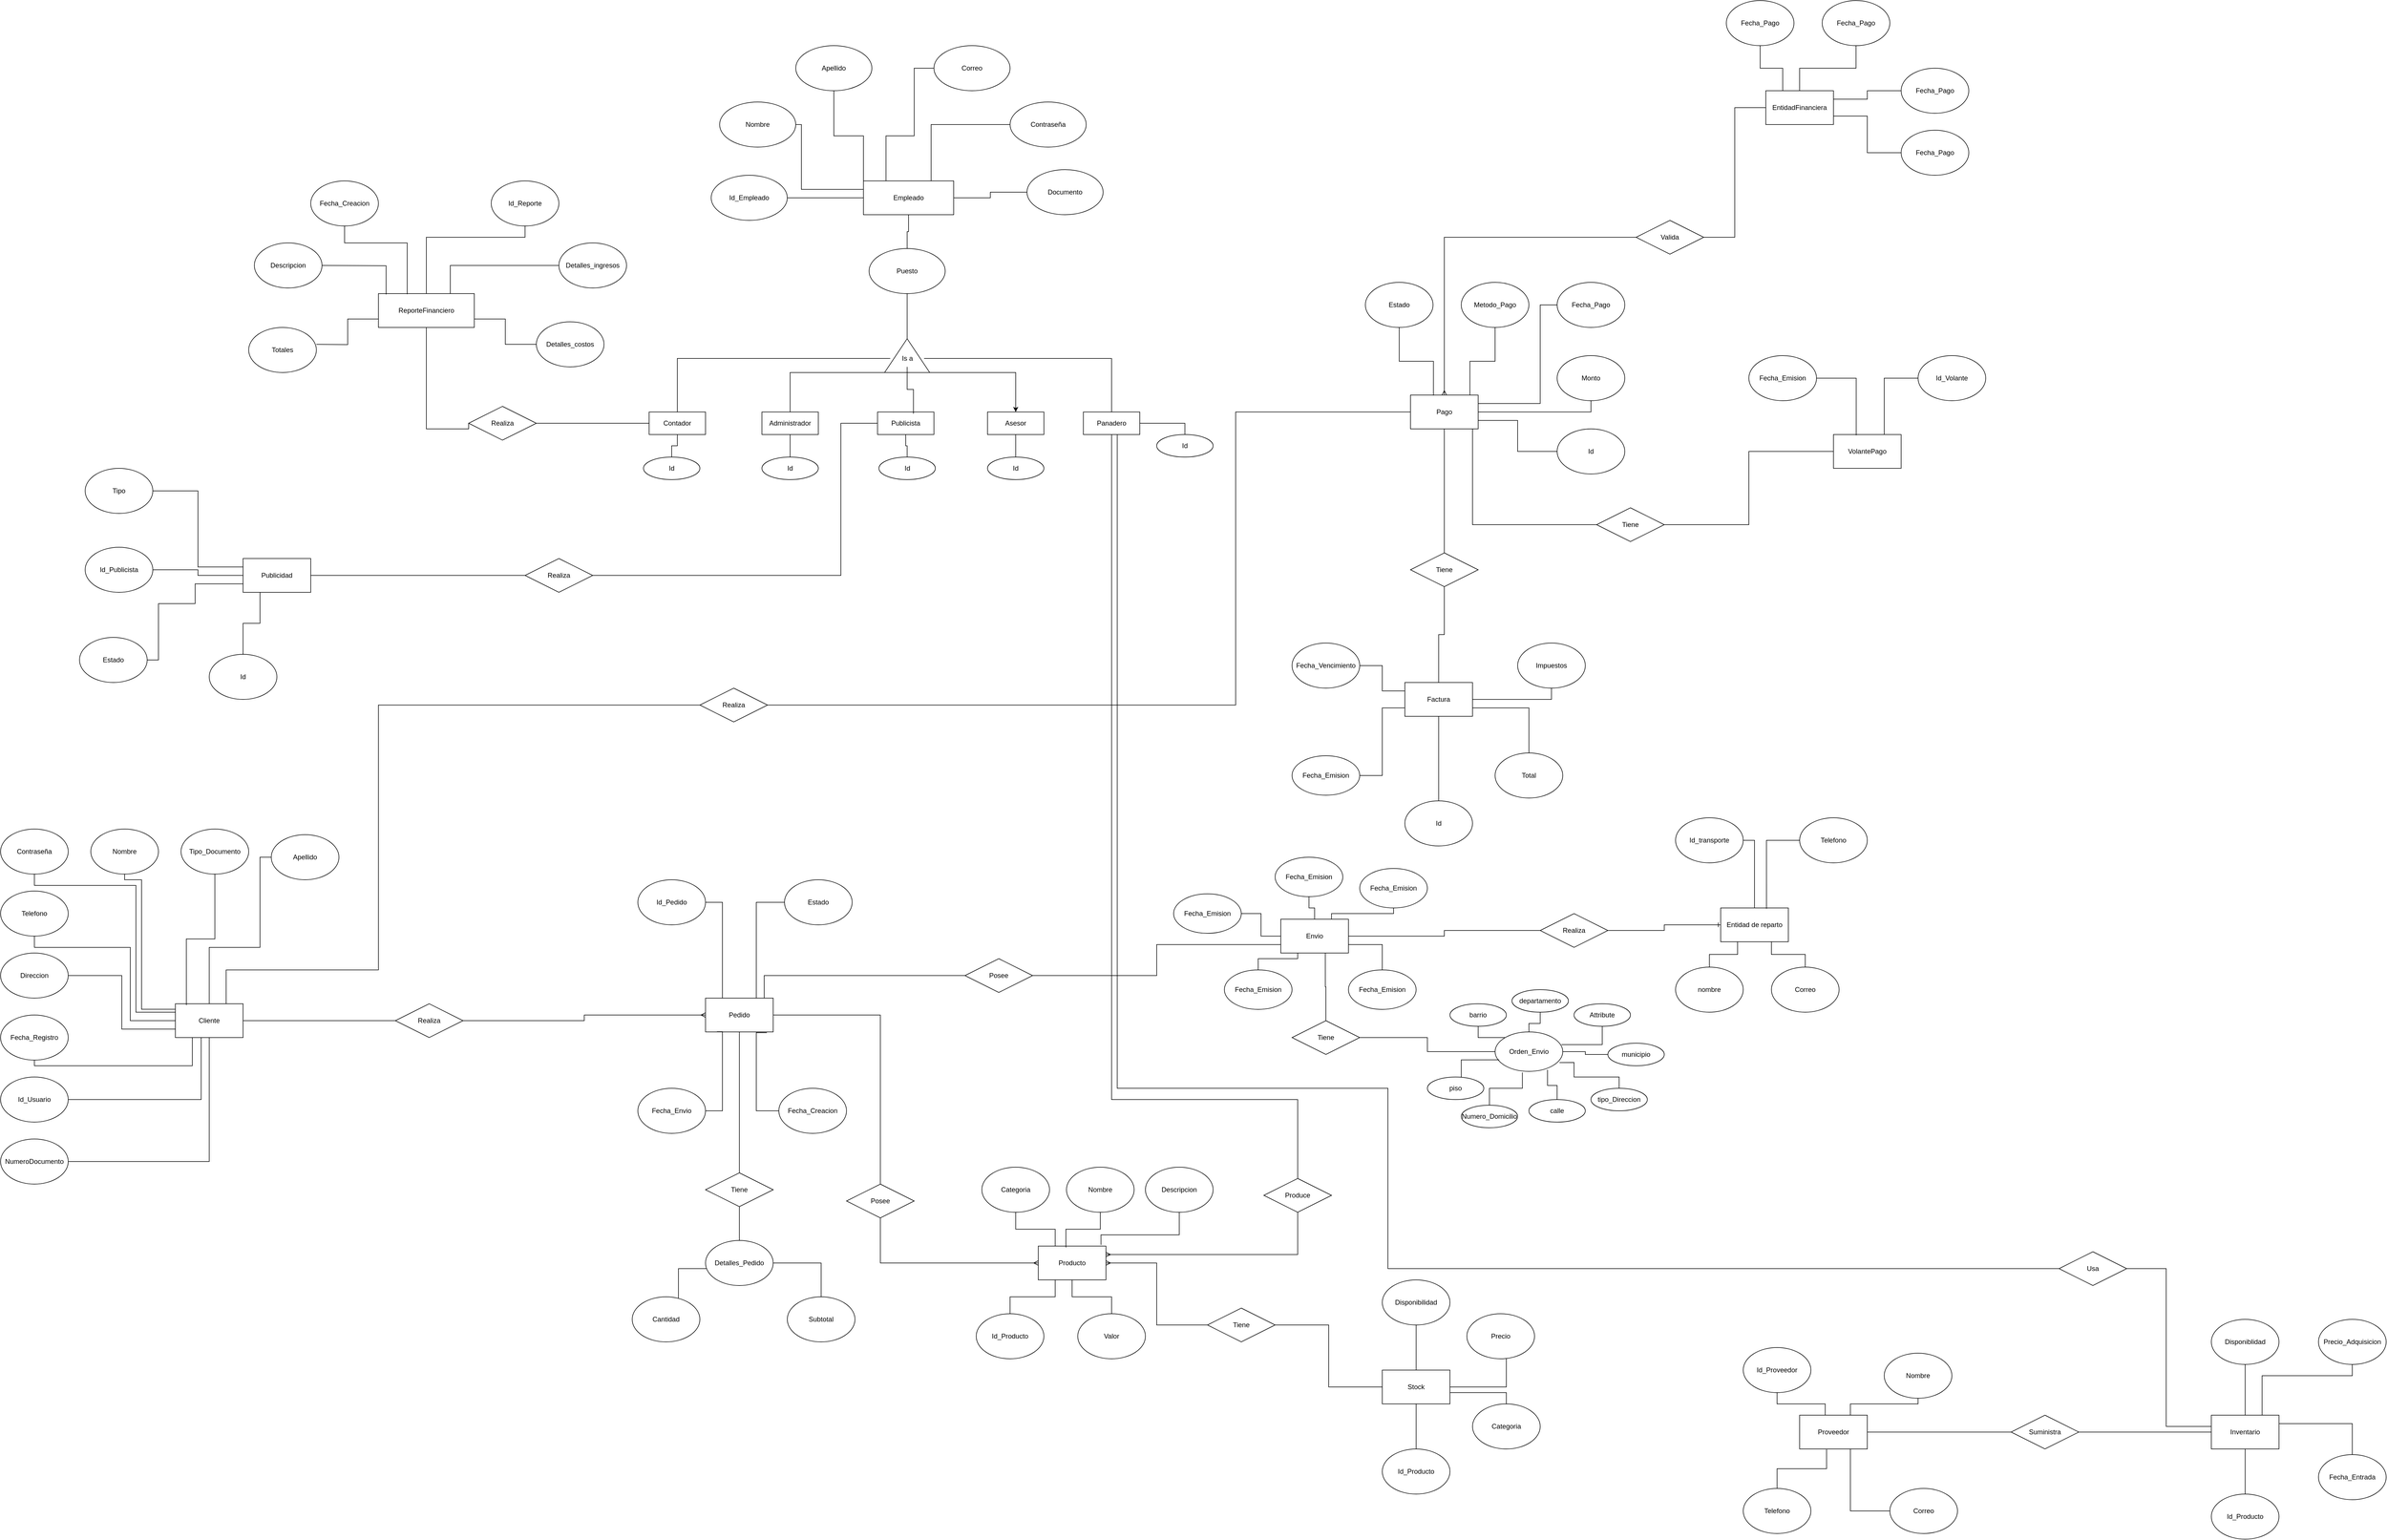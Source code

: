 <mxfile version="24.4.4" type="google">
  <diagram id="R2lEEEUBdFMjLlhIrx00" name="Page-1">
    <mxGraphModel grid="1" page="1" gridSize="10" guides="1" tooltips="1" connect="1" arrows="1" fold="1" pageScale="1" pageWidth="850" pageHeight="1100" math="0" shadow="0" extFonts="Permanent Marker^https://fonts.googleapis.com/css?family=Permanent+Marker">
      <root>
        <mxCell id="0" />
        <mxCell id="1" parent="0" />
        <mxCell id="R-r6DP619lczDmUTJ04v-121" value="" style="edgeStyle=orthogonalEdgeStyle;rounded=0;orthogonalLoop=1;jettySize=auto;html=1;endArrow=none;endFill=0;" edge="1" parent="1" source="qjd6RZxiwUK_OuIGemuh-1" target="R-r6DP619lczDmUTJ04v-120">
          <mxGeometry relative="1" as="geometry" />
        </mxCell>
        <mxCell id="qjd6RZxiwUK_OuIGemuh-1" value="&lt;font style=&quot;font-size: 12px;&quot;&gt;Empleado&lt;/font&gt;" style="rounded=0;whiteSpace=wrap;html=1;" vertex="1" parent="1">
          <mxGeometry x="280" y="150" width="160" height="60" as="geometry" />
        </mxCell>
        <mxCell id="qjd6RZxiwUK_OuIGemuh-11" style="edgeStyle=orthogonalEdgeStyle;rounded=0;orthogonalLoop=1;jettySize=auto;html=1;entryX=0;entryY=0;entryDx=0;entryDy=0;endArrow=none;endFill=0;" edge="1" parent="1" source="qjd6RZxiwUK_OuIGemuh-2" target="qjd6RZxiwUK_OuIGemuh-1">
          <mxGeometry relative="1" as="geometry" />
        </mxCell>
        <mxCell id="qjd6RZxiwUK_OuIGemuh-2" value="Apellido" style="ellipse;whiteSpace=wrap;html=1;" vertex="1" parent="1">
          <mxGeometry x="160" y="-90" width="135" height="80" as="geometry" />
        </mxCell>
        <mxCell id="qjd6RZxiwUK_OuIGemuh-12" style="edgeStyle=orthogonalEdgeStyle;rounded=0;orthogonalLoop=1;jettySize=auto;html=1;entryX=0.25;entryY=0;entryDx=0;entryDy=0;endArrow=none;endFill=0;" edge="1" parent="1" source="qjd6RZxiwUK_OuIGemuh-3" target="qjd6RZxiwUK_OuIGemuh-1">
          <mxGeometry relative="1" as="geometry">
            <Array as="points">
              <mxPoint x="370" y="-50" />
              <mxPoint x="370" y="70" />
              <mxPoint x="320" y="70" />
            </Array>
          </mxGeometry>
        </mxCell>
        <mxCell id="qjd6RZxiwUK_OuIGemuh-3" value="Correo" style="ellipse;whiteSpace=wrap;html=1;" vertex="1" parent="1">
          <mxGeometry x="405" y="-90" width="135" height="80" as="geometry" />
        </mxCell>
        <mxCell id="qjd6RZxiwUK_OuIGemuh-10" style="edgeStyle=orthogonalEdgeStyle;rounded=0;orthogonalLoop=1;jettySize=auto;html=1;entryX=0;entryY=0.25;entryDx=0;entryDy=0;endArrow=none;endFill=0;" edge="1" parent="1" source="qjd6RZxiwUK_OuIGemuh-4" target="qjd6RZxiwUK_OuIGemuh-1">
          <mxGeometry relative="1" as="geometry">
            <Array as="points">
              <mxPoint x="170" y="50" />
              <mxPoint x="170" y="165" />
            </Array>
          </mxGeometry>
        </mxCell>
        <mxCell id="qjd6RZxiwUK_OuIGemuh-4" value="Nombre" style="ellipse;whiteSpace=wrap;html=1;" vertex="1" parent="1">
          <mxGeometry x="25" y="10" width="135" height="80" as="geometry" />
        </mxCell>
        <mxCell id="qjd6RZxiwUK_OuIGemuh-13" style="edgeStyle=orthogonalEdgeStyle;rounded=0;orthogonalLoop=1;jettySize=auto;html=1;entryX=0.75;entryY=0;entryDx=0;entryDy=0;endArrow=none;endFill=0;" edge="1" parent="1" source="qjd6RZxiwUK_OuIGemuh-5" target="qjd6RZxiwUK_OuIGemuh-1">
          <mxGeometry relative="1" as="geometry" />
        </mxCell>
        <mxCell id="qjd6RZxiwUK_OuIGemuh-5" value="Contraseña" style="ellipse;whiteSpace=wrap;html=1;" vertex="1" parent="1">
          <mxGeometry x="540" y="10" width="135" height="80" as="geometry" />
        </mxCell>
        <mxCell id="qjd6RZxiwUK_OuIGemuh-8" style="edgeStyle=orthogonalEdgeStyle;rounded=0;orthogonalLoop=1;jettySize=auto;html=1;entryX=0;entryY=0.5;entryDx=0;entryDy=0;endArrow=none;endFill=0;" edge="1" parent="1" source="qjd6RZxiwUK_OuIGemuh-6" target="qjd6RZxiwUK_OuIGemuh-1">
          <mxGeometry relative="1" as="geometry" />
        </mxCell>
        <mxCell id="qjd6RZxiwUK_OuIGemuh-6" value="Id_Empleado" style="ellipse;whiteSpace=wrap;html=1;" vertex="1" parent="1">
          <mxGeometry x="10" y="140" width="135" height="80" as="geometry" />
        </mxCell>
        <mxCell id="qjd6RZxiwUK_OuIGemuh-14" style="edgeStyle=orthogonalEdgeStyle;rounded=0;orthogonalLoop=1;jettySize=auto;html=1;entryX=1;entryY=0.5;entryDx=0;entryDy=0;endArrow=none;endFill=0;" edge="1" parent="1" source="qjd6RZxiwUK_OuIGemuh-7" target="qjd6RZxiwUK_OuIGemuh-1">
          <mxGeometry relative="1" as="geometry" />
        </mxCell>
        <mxCell id="qjd6RZxiwUK_OuIGemuh-7" value="Documento" style="ellipse;whiteSpace=wrap;html=1;" vertex="1" parent="1">
          <mxGeometry x="570" y="130" width="135" height="80" as="geometry" />
        </mxCell>
        <mxCell id="R-r6DP619lczDmUTJ04v-125" style="edgeStyle=orthogonalEdgeStyle;rounded=0;orthogonalLoop=1;jettySize=auto;html=1;entryX=0;entryY=0.5;entryDx=0;entryDy=0;endArrow=none;endFill=0;" edge="1" parent="1" source="qjd6RZxiwUK_OuIGemuh-15" target="R-r6DP619lczDmUTJ04v-124">
          <mxGeometry relative="1" as="geometry">
            <Array as="points">
              <mxPoint x="-495" y="590" />
              <mxPoint x="-420" y="590" />
            </Array>
          </mxGeometry>
        </mxCell>
        <mxCell id="qjd6RZxiwUK_OuIGemuh-15" value="ReporteFinanciero" style="rounded=0;whiteSpace=wrap;html=1;" vertex="1" parent="1">
          <mxGeometry x="-580" y="350" width="170" height="60" as="geometry" />
        </mxCell>
        <mxCell id="qjd6RZxiwUK_OuIGemuh-22" style="edgeStyle=orthogonalEdgeStyle;rounded=0;orthogonalLoop=1;jettySize=auto;html=1;entryX=0;entryY=0.75;entryDx=0;entryDy=0;endArrow=none;endFill=0;" edge="1" parent="1" target="qjd6RZxiwUK_OuIGemuh-15">
          <mxGeometry relative="1" as="geometry">
            <mxPoint x="-690" y="440" as="sourcePoint" />
          </mxGeometry>
        </mxCell>
        <mxCell id="qjd6RZxiwUK_OuIGemuh-23" style="edgeStyle=orthogonalEdgeStyle;rounded=0;orthogonalLoop=1;jettySize=auto;html=1;entryX=0.08;entryY=0.022;entryDx=0;entryDy=0;entryPerimeter=0;endArrow=none;endFill=0;" edge="1" parent="1" target="qjd6RZxiwUK_OuIGemuh-15">
          <mxGeometry relative="1" as="geometry">
            <mxPoint x="-680" y="300" as="sourcePoint" />
          </mxGeometry>
        </mxCell>
        <mxCell id="qjd6RZxiwUK_OuIGemuh-25" value="Totales" style="ellipse;whiteSpace=wrap;html=1;" vertex="1" parent="1">
          <mxGeometry x="-810" y="410" width="120" height="80" as="geometry" />
        </mxCell>
        <mxCell id="qjd6RZxiwUK_OuIGemuh-26" value="Descripcion" style="ellipse;whiteSpace=wrap;html=1;" vertex="1" parent="1">
          <mxGeometry x="-800" y="260" width="120" height="80" as="geometry" />
        </mxCell>
        <mxCell id="R-r6DP619lczDmUTJ04v-1" value="Fecha_Creacion" style="ellipse;whiteSpace=wrap;html=1;" vertex="1" parent="1">
          <mxGeometry x="-700" y="150" width="120" height="80" as="geometry" />
        </mxCell>
        <mxCell id="R-r6DP619lczDmUTJ04v-9" style="edgeStyle=orthogonalEdgeStyle;rounded=0;orthogonalLoop=1;jettySize=auto;html=1;entryX=1;entryY=0.75;entryDx=0;entryDy=0;endArrow=none;endFill=0;" edge="1" parent="1" source="R-r6DP619lczDmUTJ04v-2" target="qjd6RZxiwUK_OuIGemuh-15">
          <mxGeometry relative="1" as="geometry" />
        </mxCell>
        <mxCell id="R-r6DP619lczDmUTJ04v-2" value="Detalles_costos" style="ellipse;whiteSpace=wrap;html=1;" vertex="1" parent="1">
          <mxGeometry x="-300" y="400" width="120" height="80" as="geometry" />
        </mxCell>
        <mxCell id="R-r6DP619lczDmUTJ04v-8" style="edgeStyle=orthogonalEdgeStyle;rounded=0;orthogonalLoop=1;jettySize=auto;html=1;entryX=0.75;entryY=0;entryDx=0;entryDy=0;endArrow=none;endFill=0;" edge="1" parent="1" source="R-r6DP619lczDmUTJ04v-3" target="qjd6RZxiwUK_OuIGemuh-15">
          <mxGeometry relative="1" as="geometry" />
        </mxCell>
        <mxCell id="R-r6DP619lczDmUTJ04v-3" value="Detalles_ingresos" style="ellipse;whiteSpace=wrap;html=1;" vertex="1" parent="1">
          <mxGeometry x="-260" y="260" width="120" height="80" as="geometry" />
        </mxCell>
        <mxCell id="R-r6DP619lczDmUTJ04v-6" style="edgeStyle=orthogonalEdgeStyle;rounded=0;orthogonalLoop=1;jettySize=auto;html=1;entryX=0.5;entryY=0;entryDx=0;entryDy=0;endArrow=none;endFill=0;" edge="1" parent="1" source="R-r6DP619lczDmUTJ04v-4" target="qjd6RZxiwUK_OuIGemuh-15">
          <mxGeometry relative="1" as="geometry">
            <Array as="points">
              <mxPoint x="-320" y="250" />
              <mxPoint x="-495" y="250" />
            </Array>
          </mxGeometry>
        </mxCell>
        <mxCell id="R-r6DP619lczDmUTJ04v-4" value="Id_Reporte" style="ellipse;whiteSpace=wrap;html=1;" vertex="1" parent="1">
          <mxGeometry x="-380" y="150" width="120" height="80" as="geometry" />
        </mxCell>
        <mxCell id="R-r6DP619lczDmUTJ04v-5" style="edgeStyle=orthogonalEdgeStyle;rounded=0;orthogonalLoop=1;jettySize=auto;html=1;entryX=0.3;entryY=0.017;entryDx=0;entryDy=0;entryPerimeter=0;endArrow=none;endFill=0;" edge="1" parent="1" source="R-r6DP619lczDmUTJ04v-1" target="qjd6RZxiwUK_OuIGemuh-15">
          <mxGeometry relative="1" as="geometry">
            <Array as="points">
              <mxPoint x="-640" y="260" />
              <mxPoint x="-529" y="260" />
            </Array>
          </mxGeometry>
        </mxCell>
        <mxCell id="R-r6DP619lczDmUTJ04v-209" style="edgeStyle=orthogonalEdgeStyle;rounded=0;orthogonalLoop=1;jettySize=auto;html=1;entryX=0;entryY=0.5;entryDx=0;entryDy=0;endArrow=none;endFill=0;" edge="1" parent="1" source="R-r6DP619lczDmUTJ04v-10" target="R-r6DP619lczDmUTJ04v-208">
          <mxGeometry relative="1" as="geometry" />
        </mxCell>
        <mxCell id="R-r6DP619lczDmUTJ04v-10" value="Publicidad" style="rounded=0;whiteSpace=wrap;html=1;" vertex="1" parent="1">
          <mxGeometry x="-820" y="820" width="120" height="60" as="geometry" />
        </mxCell>
        <mxCell id="R-r6DP619lczDmUTJ04v-18" style="edgeStyle=orthogonalEdgeStyle;rounded=0;orthogonalLoop=1;jettySize=auto;html=1;entryX=0.25;entryY=1;entryDx=0;entryDy=0;endArrow=none;endFill=0;" edge="1" parent="1" source="R-r6DP619lczDmUTJ04v-11" target="R-r6DP619lczDmUTJ04v-10">
          <mxGeometry relative="1" as="geometry" />
        </mxCell>
        <mxCell id="R-r6DP619lczDmUTJ04v-11" value="Id" style="ellipse;whiteSpace=wrap;html=1;" vertex="1" parent="1">
          <mxGeometry x="-880" y="990" width="120" height="80" as="geometry" />
        </mxCell>
        <mxCell id="R-r6DP619lczDmUTJ04v-15" style="edgeStyle=orthogonalEdgeStyle;rounded=0;orthogonalLoop=1;jettySize=auto;html=1;entryX=0;entryY=0.5;entryDx=0;entryDy=0;endArrow=none;endFill=0;" edge="1" parent="1" source="R-r6DP619lczDmUTJ04v-12" target="R-r6DP619lczDmUTJ04v-10">
          <mxGeometry relative="1" as="geometry" />
        </mxCell>
        <mxCell id="R-r6DP619lczDmUTJ04v-12" value="Id_Publicista" style="ellipse;whiteSpace=wrap;html=1;" vertex="1" parent="1">
          <mxGeometry x="-1100" y="800" width="120" height="80" as="geometry" />
        </mxCell>
        <mxCell id="R-r6DP619lczDmUTJ04v-16" style="edgeStyle=orthogonalEdgeStyle;rounded=0;orthogonalLoop=1;jettySize=auto;html=1;entryX=0;entryY=0.75;entryDx=0;entryDy=0;endArrow=none;endFill=0;" edge="1" parent="1" source="R-r6DP619lczDmUTJ04v-13" target="R-r6DP619lczDmUTJ04v-10">
          <mxGeometry relative="1" as="geometry">
            <Array as="points">
              <mxPoint x="-970" y="1000" />
              <mxPoint x="-970" y="900" />
              <mxPoint x="-905" y="900" />
              <mxPoint x="-905" y="865" />
            </Array>
          </mxGeometry>
        </mxCell>
        <mxCell id="R-r6DP619lczDmUTJ04v-13" value="Estado" style="ellipse;whiteSpace=wrap;html=1;" vertex="1" parent="1">
          <mxGeometry x="-1110" y="960" width="120" height="80" as="geometry" />
        </mxCell>
        <mxCell id="R-r6DP619lczDmUTJ04v-17" style="edgeStyle=orthogonalEdgeStyle;rounded=0;orthogonalLoop=1;jettySize=auto;html=1;entryX=0;entryY=0.25;entryDx=0;entryDy=0;endArrow=none;endFill=0;" edge="1" parent="1" source="R-r6DP619lczDmUTJ04v-14" target="R-r6DP619lczDmUTJ04v-10">
          <mxGeometry relative="1" as="geometry" />
        </mxCell>
        <mxCell id="R-r6DP619lczDmUTJ04v-14" value="Tipo" style="ellipse;whiteSpace=wrap;html=1;" vertex="1" parent="1">
          <mxGeometry x="-1100" y="660" width="120" height="80" as="geometry" />
        </mxCell>
        <mxCell id="R-r6DP619lczDmUTJ04v-64" style="edgeStyle=orthogonalEdgeStyle;rounded=0;orthogonalLoop=1;jettySize=auto;html=1;entryX=0;entryY=0.5;entryDx=0;entryDy=0;endArrow=none;endFill=0;" edge="1" parent="1" source="R-r6DP619lczDmUTJ04v-19" target="R-r6DP619lczDmUTJ04v-63">
          <mxGeometry relative="1" as="geometry" />
        </mxCell>
        <mxCell id="R-r6DP619lczDmUTJ04v-82" style="edgeStyle=orthogonalEdgeStyle;rounded=0;orthogonalLoop=1;jettySize=auto;html=1;entryX=0;entryY=0.5;entryDx=0;entryDy=0;endArrow=none;endFill=0;" edge="1" parent="1" source="R-r6DP619lczDmUTJ04v-19" target="R-r6DP619lczDmUTJ04v-81">
          <mxGeometry relative="1" as="geometry">
            <Array as="points">
              <mxPoint x="-850" y="1550" />
              <mxPoint x="-580" y="1550" />
              <mxPoint x="-580" y="1080" />
            </Array>
          </mxGeometry>
        </mxCell>
        <mxCell id="R-r6DP619lczDmUTJ04v-19" value="Cliente" style="rounded=0;whiteSpace=wrap;html=1;" vertex="1" parent="1">
          <mxGeometry x="-940" y="1610" width="120" height="60" as="geometry" />
        </mxCell>
        <mxCell id="R-r6DP619lczDmUTJ04v-44" style="edgeStyle=orthogonalEdgeStyle;rounded=0;orthogonalLoop=1;jettySize=auto;html=1;entryX=0.5;entryY=0;entryDx=0;entryDy=0;endArrow=none;endFill=0;" edge="1" parent="1" source="R-r6DP619lczDmUTJ04v-21" target="R-r6DP619lczDmUTJ04v-19">
          <mxGeometry relative="1" as="geometry">
            <Array as="points">
              <mxPoint x="-790" y="1350" />
              <mxPoint x="-790" y="1510" />
              <mxPoint x="-880" y="1510" />
            </Array>
          </mxGeometry>
        </mxCell>
        <mxCell id="R-r6DP619lczDmUTJ04v-21" value="Apellido" style="ellipse;whiteSpace=wrap;html=1;" vertex="1" parent="1">
          <mxGeometry x="-770" y="1310" width="120" height="80" as="geometry" />
        </mxCell>
        <mxCell id="R-r6DP619lczDmUTJ04v-35" style="edgeStyle=orthogonalEdgeStyle;rounded=0;orthogonalLoop=1;jettySize=auto;html=1;entryX=0.5;entryY=1;entryDx=0;entryDy=0;endArrow=none;endFill=0;" edge="1" parent="1" source="R-r6DP619lczDmUTJ04v-22" target="R-r6DP619lczDmUTJ04v-19">
          <mxGeometry relative="1" as="geometry" />
        </mxCell>
        <mxCell id="R-r6DP619lczDmUTJ04v-22" value="NumeroDocumento" style="ellipse;whiteSpace=wrap;html=1;" vertex="1" parent="1">
          <mxGeometry x="-1250" y="1850" width="120" height="80" as="geometry" />
        </mxCell>
        <mxCell id="R-r6DP619lczDmUTJ04v-23" value="Tipo_Documento" style="ellipse;whiteSpace=wrap;html=1;" vertex="1" parent="1">
          <mxGeometry x="-930" y="1300" width="120" height="80" as="geometry" />
        </mxCell>
        <mxCell id="R-r6DP619lczDmUTJ04v-34" style="edgeStyle=orthogonalEdgeStyle;rounded=0;orthogonalLoop=1;jettySize=auto;html=1;entryX=0.25;entryY=1;entryDx=0;entryDy=0;endArrow=none;endFill=0;" edge="1" parent="1" source="R-r6DP619lczDmUTJ04v-24" target="R-r6DP619lczDmUTJ04v-19">
          <mxGeometry relative="1" as="geometry">
            <Array as="points">
              <mxPoint x="-1190" y="1720" />
              <mxPoint x="-910" y="1720" />
            </Array>
          </mxGeometry>
        </mxCell>
        <mxCell id="R-r6DP619lczDmUTJ04v-24" value="Fecha_Registro" style="ellipse;whiteSpace=wrap;html=1;" vertex="1" parent="1">
          <mxGeometry x="-1250" y="1630" width="120" height="80" as="geometry" />
        </mxCell>
        <mxCell id="R-r6DP619lczDmUTJ04v-25" value="Id_Usuario" style="ellipse;whiteSpace=wrap;html=1;" vertex="1" parent="1">
          <mxGeometry x="-1250" y="1740" width="120" height="80" as="geometry" />
        </mxCell>
        <mxCell id="R-r6DP619lczDmUTJ04v-26" value="Nombre" style="ellipse;whiteSpace=wrap;html=1;" vertex="1" parent="1">
          <mxGeometry x="-1090" y="1300" width="120" height="80" as="geometry" />
        </mxCell>
        <mxCell id="R-r6DP619lczDmUTJ04v-38" style="edgeStyle=orthogonalEdgeStyle;rounded=0;orthogonalLoop=1;jettySize=auto;html=1;entryX=0;entryY=0.25;entryDx=0;entryDy=0;endArrow=none;endFill=0;" edge="1" parent="1" source="R-r6DP619lczDmUTJ04v-27" target="R-r6DP619lczDmUTJ04v-19">
          <mxGeometry relative="1" as="geometry">
            <Array as="points">
              <mxPoint x="-1190" y="1400" />
              <mxPoint x="-1010" y="1400" />
              <mxPoint x="-1010" y="1625" />
            </Array>
          </mxGeometry>
        </mxCell>
        <mxCell id="R-r6DP619lczDmUTJ04v-27" value="Contraseña" style="ellipse;whiteSpace=wrap;html=1;" vertex="1" parent="1">
          <mxGeometry x="-1250" y="1300" width="120" height="80" as="geometry" />
        </mxCell>
        <mxCell id="R-r6DP619lczDmUTJ04v-37" style="edgeStyle=orthogonalEdgeStyle;rounded=0;orthogonalLoop=1;jettySize=auto;html=1;entryX=0;entryY=0.5;entryDx=0;entryDy=0;endArrow=none;endFill=0;" edge="1" parent="1" source="R-r6DP619lczDmUTJ04v-28" target="R-r6DP619lczDmUTJ04v-19">
          <mxGeometry relative="1" as="geometry">
            <Array as="points">
              <mxPoint x="-1190" y="1510" />
              <mxPoint x="-1020" y="1510" />
              <mxPoint x="-1020" y="1640" />
            </Array>
          </mxGeometry>
        </mxCell>
        <mxCell id="R-r6DP619lczDmUTJ04v-28" value="Telefono" style="ellipse;whiteSpace=wrap;html=1;" vertex="1" parent="1">
          <mxGeometry x="-1250" y="1410" width="120" height="80" as="geometry" />
        </mxCell>
        <mxCell id="R-r6DP619lczDmUTJ04v-36" style="edgeStyle=orthogonalEdgeStyle;rounded=0;orthogonalLoop=1;jettySize=auto;html=1;entryX=0;entryY=0.75;entryDx=0;entryDy=0;endArrow=none;endFill=0;" edge="1" parent="1" source="R-r6DP619lczDmUTJ04v-29" target="R-r6DP619lczDmUTJ04v-19">
          <mxGeometry relative="1" as="geometry" />
        </mxCell>
        <mxCell id="R-r6DP619lczDmUTJ04v-29" value="Direccion" style="ellipse;whiteSpace=wrap;html=1;" vertex="1" parent="1">
          <mxGeometry x="-1250" y="1520" width="120" height="80" as="geometry" />
        </mxCell>
        <mxCell id="R-r6DP619lczDmUTJ04v-33" style="edgeStyle=orthogonalEdgeStyle;rounded=0;orthogonalLoop=1;jettySize=auto;html=1;entryX=0.381;entryY=1.008;entryDx=0;entryDy=0;entryPerimeter=0;endArrow=none;endFill=0;" edge="1" parent="1" source="R-r6DP619lczDmUTJ04v-25" target="R-r6DP619lczDmUTJ04v-19">
          <mxGeometry relative="1" as="geometry" />
        </mxCell>
        <mxCell id="R-r6DP619lczDmUTJ04v-41" style="edgeStyle=orthogonalEdgeStyle;rounded=0;orthogonalLoop=1;jettySize=auto;html=1;entryX=-0.005;entryY=0.162;entryDx=0;entryDy=0;entryPerimeter=0;endArrow=none;endFill=0;" edge="1" parent="1" source="R-r6DP619lczDmUTJ04v-26" target="R-r6DP619lczDmUTJ04v-19">
          <mxGeometry relative="1" as="geometry">
            <Array as="points">
              <mxPoint x="-1030" y="1390" />
              <mxPoint x="-1000" y="1390" />
              <mxPoint x="-1000" y="1620" />
            </Array>
          </mxGeometry>
        </mxCell>
        <mxCell id="R-r6DP619lczDmUTJ04v-43" style="edgeStyle=orthogonalEdgeStyle;rounded=0;orthogonalLoop=1;jettySize=auto;html=1;entryX=0.162;entryY=0.042;entryDx=0;entryDy=0;entryPerimeter=0;endArrow=none;endFill=0;" edge="1" parent="1" source="R-r6DP619lczDmUTJ04v-23" target="R-r6DP619lczDmUTJ04v-19">
          <mxGeometry relative="1" as="geometry" />
        </mxCell>
        <mxCell id="R-r6DP619lczDmUTJ04v-56" style="edgeStyle=orthogonalEdgeStyle;rounded=0;orthogonalLoop=1;jettySize=auto;html=1;entryX=0.5;entryY=0;entryDx=0;entryDy=0;endArrow=none;endFill=0;" edge="1" parent="1" source="R-r6DP619lczDmUTJ04v-45" target="R-r6DP619lczDmUTJ04v-54">
          <mxGeometry relative="1" as="geometry" />
        </mxCell>
        <mxCell id="R-r6DP619lczDmUTJ04v-166" style="edgeStyle=orthogonalEdgeStyle;rounded=0;orthogonalLoop=1;jettySize=auto;html=1;endArrow=none;endFill=0;" edge="1" parent="1" source="R-r6DP619lczDmUTJ04v-45" target="R-r6DP619lczDmUTJ04v-165">
          <mxGeometry relative="1" as="geometry" />
        </mxCell>
        <mxCell id="R-r6DP619lczDmUTJ04v-45" value="Pedido" style="rounded=0;whiteSpace=wrap;html=1;" vertex="1" parent="1">
          <mxGeometry y="1600" width="120" height="60" as="geometry" />
        </mxCell>
        <mxCell id="R-r6DP619lczDmUTJ04v-53" style="edgeStyle=orthogonalEdgeStyle;rounded=0;orthogonalLoop=1;jettySize=auto;html=1;entryX=0.25;entryY=0;entryDx=0;entryDy=0;endArrow=none;endFill=0;" edge="1" parent="1" source="R-r6DP619lczDmUTJ04v-46" target="R-r6DP619lczDmUTJ04v-45">
          <mxGeometry relative="1" as="geometry">
            <Array as="points">
              <mxPoint x="30" y="1430" />
            </Array>
          </mxGeometry>
        </mxCell>
        <mxCell id="R-r6DP619lczDmUTJ04v-46" value="Id_Pedido" style="ellipse;whiteSpace=wrap;html=1;" vertex="1" parent="1">
          <mxGeometry x="-120" y="1390" width="120" height="80" as="geometry" />
        </mxCell>
        <mxCell id="R-r6DP619lczDmUTJ04v-52" style="edgeStyle=orthogonalEdgeStyle;rounded=0;orthogonalLoop=1;jettySize=auto;html=1;entryX=0.75;entryY=0;entryDx=0;entryDy=0;endArrow=none;endFill=0;" edge="1" parent="1" source="R-r6DP619lczDmUTJ04v-47" target="R-r6DP619lczDmUTJ04v-45">
          <mxGeometry relative="1" as="geometry" />
        </mxCell>
        <mxCell id="R-r6DP619lczDmUTJ04v-47" value="Estado" style="ellipse;whiteSpace=wrap;html=1;" vertex="1" parent="1">
          <mxGeometry x="140" y="1390" width="120" height="80" as="geometry" />
        </mxCell>
        <mxCell id="R-r6DP619lczDmUTJ04v-48" value="Fecha_Creacion" style="ellipse;whiteSpace=wrap;html=1;" vertex="1" parent="1">
          <mxGeometry x="130" y="1760" width="120" height="80" as="geometry" />
        </mxCell>
        <mxCell id="R-r6DP619lczDmUTJ04v-49" value="Fecha_Envio" style="ellipse;whiteSpace=wrap;html=1;" vertex="1" parent="1">
          <mxGeometry x="-120" y="1760" width="120" height="80" as="geometry" />
        </mxCell>
        <mxCell id="R-r6DP619lczDmUTJ04v-50" style="edgeStyle=orthogonalEdgeStyle;rounded=0;orthogonalLoop=1;jettySize=auto;html=1;entryX=0.906;entryY=1.022;entryDx=0;entryDy=0;entryPerimeter=0;endArrow=none;endFill=0;" edge="1" parent="1" source="R-r6DP619lczDmUTJ04v-48" target="R-r6DP619lczDmUTJ04v-45">
          <mxGeometry relative="1" as="geometry">
            <Array as="points">
              <mxPoint x="90" y="1800" />
              <mxPoint x="90" y="1661" />
            </Array>
          </mxGeometry>
        </mxCell>
        <mxCell id="R-r6DP619lczDmUTJ04v-51" style="edgeStyle=orthogonalEdgeStyle;rounded=0;orthogonalLoop=1;jettySize=auto;html=1;entryX=0.169;entryY=0.994;entryDx=0;entryDy=0;entryPerimeter=0;endArrow=none;endFill=0;" edge="1" parent="1" source="R-r6DP619lczDmUTJ04v-49" target="R-r6DP619lczDmUTJ04v-45">
          <mxGeometry relative="1" as="geometry">
            <Array as="points">
              <mxPoint x="30" y="1800" />
              <mxPoint x="30" y="1660" />
            </Array>
          </mxGeometry>
        </mxCell>
        <mxCell id="R-r6DP619lczDmUTJ04v-57" value="" style="edgeStyle=orthogonalEdgeStyle;rounded=0;orthogonalLoop=1;jettySize=auto;html=1;endArrow=none;endFill=0;" edge="1" parent="1" source="R-r6DP619lczDmUTJ04v-54" target="R-r6DP619lczDmUTJ04v-55">
          <mxGeometry relative="1" as="geometry" />
        </mxCell>
        <mxCell id="R-r6DP619lczDmUTJ04v-54" value="Tiene" style="shape=rhombus;perimeter=rhombusPerimeter;whiteSpace=wrap;html=1;align=center;" vertex="1" parent="1">
          <mxGeometry y="1910" width="120" height="60" as="geometry" />
        </mxCell>
        <mxCell id="R-r6DP619lczDmUTJ04v-62" style="edgeStyle=orthogonalEdgeStyle;rounded=0;orthogonalLoop=1;jettySize=auto;html=1;entryX=0.5;entryY=0;entryDx=0;entryDy=0;endArrow=none;endFill=0;" edge="1" parent="1" source="R-r6DP619lczDmUTJ04v-55" target="R-r6DP619lczDmUTJ04v-59">
          <mxGeometry relative="1" as="geometry" />
        </mxCell>
        <mxCell id="R-r6DP619lczDmUTJ04v-55" value="Detalles_Pedido" style="ellipse;whiteSpace=wrap;html=1;" vertex="1" parent="1">
          <mxGeometry y="2030" width="120" height="80" as="geometry" />
        </mxCell>
        <mxCell id="R-r6DP619lczDmUTJ04v-58" value="Cantidad" style="ellipse;whiteSpace=wrap;html=1;" vertex="1" parent="1">
          <mxGeometry x="-130" y="2130" width="120" height="80" as="geometry" />
        </mxCell>
        <mxCell id="R-r6DP619lczDmUTJ04v-59" value="Subtotal" style="ellipse;whiteSpace=wrap;html=1;" vertex="1" parent="1">
          <mxGeometry x="145" y="2130" width="120" height="80" as="geometry" />
        </mxCell>
        <mxCell id="R-r6DP619lczDmUTJ04v-60" style="edgeStyle=orthogonalEdgeStyle;rounded=0;orthogonalLoop=1;jettySize=auto;html=1;entryX=0.683;entryY=0.038;entryDx=0;entryDy=0;entryPerimeter=0;endArrow=none;endFill=0;" edge="1" parent="1" source="R-r6DP619lczDmUTJ04v-55" target="R-r6DP619lczDmUTJ04v-58">
          <mxGeometry relative="1" as="geometry">
            <Array as="points">
              <mxPoint x="-48" y="2080" />
            </Array>
          </mxGeometry>
        </mxCell>
        <mxCell id="R-r6DP619lczDmUTJ04v-65" style="edgeStyle=orthogonalEdgeStyle;rounded=0;orthogonalLoop=1;jettySize=auto;html=1;entryX=0;entryY=0.5;entryDx=0;entryDy=0;endArrow=ERmany;endFill=0;" edge="1" parent="1" source="R-r6DP619lczDmUTJ04v-63" target="R-r6DP619lczDmUTJ04v-45">
          <mxGeometry relative="1" as="geometry" />
        </mxCell>
        <mxCell id="R-r6DP619lczDmUTJ04v-63" value="Realiza" style="shape=rhombus;perimeter=rhombusPerimeter;whiteSpace=wrap;html=1;align=center;" vertex="1" parent="1">
          <mxGeometry x="-550" y="1610" width="120" height="60" as="geometry" />
        </mxCell>
        <mxCell id="R-r6DP619lczDmUTJ04v-86" style="edgeStyle=orthogonalEdgeStyle;rounded=0;orthogonalLoop=1;jettySize=auto;html=1;entryX=0.5;entryY=0;entryDx=0;entryDy=0;endArrow=none;endFill=0;" edge="1" parent="1" source="R-r6DP619lczDmUTJ04v-67" target="R-r6DP619lczDmUTJ04v-85">
          <mxGeometry relative="1" as="geometry" />
        </mxCell>
        <mxCell id="R-r6DP619lczDmUTJ04v-99" style="edgeStyle=orthogonalEdgeStyle;rounded=0;orthogonalLoop=1;jettySize=auto;html=1;entryX=0;entryY=0.5;entryDx=0;entryDy=0;endArrow=none;endFill=0;" edge="1" parent="1" source="R-r6DP619lczDmUTJ04v-67" target="R-r6DP619lczDmUTJ04v-98">
          <mxGeometry relative="1" as="geometry">
            <Array as="points">
              <mxPoint x="1360" y="760" />
            </Array>
          </mxGeometry>
        </mxCell>
        <mxCell id="R-r6DP619lczDmUTJ04v-67" value="Pago" style="rounded=0;whiteSpace=wrap;html=1;" vertex="1" parent="1">
          <mxGeometry x="1250" y="530" width="120" height="60" as="geometry" />
        </mxCell>
        <mxCell id="R-r6DP619lczDmUTJ04v-74" style="edgeStyle=orthogonalEdgeStyle;rounded=0;orthogonalLoop=1;jettySize=auto;html=1;entryX=1;entryY=0.75;entryDx=0;entryDy=0;endArrow=none;endFill=0;" edge="1" parent="1" source="R-r6DP619lczDmUTJ04v-68" target="R-r6DP619lczDmUTJ04v-67">
          <mxGeometry relative="1" as="geometry" />
        </mxCell>
        <mxCell id="R-r6DP619lczDmUTJ04v-68" value="Id" style="ellipse;whiteSpace=wrap;html=1;" vertex="1" parent="1">
          <mxGeometry x="1510" y="590" width="120" height="80" as="geometry" />
        </mxCell>
        <mxCell id="R-r6DP619lczDmUTJ04v-75" style="edgeStyle=orthogonalEdgeStyle;rounded=0;orthogonalLoop=1;jettySize=auto;html=1;entryX=1;entryY=0.5;entryDx=0;entryDy=0;endArrow=none;endFill=0;" edge="1" parent="1" source="R-r6DP619lczDmUTJ04v-70" target="R-r6DP619lczDmUTJ04v-67">
          <mxGeometry relative="1" as="geometry">
            <Array as="points">
              <mxPoint x="1570" y="560" />
            </Array>
          </mxGeometry>
        </mxCell>
        <mxCell id="R-r6DP619lczDmUTJ04v-70" value="Monto" style="ellipse;whiteSpace=wrap;html=1;" vertex="1" parent="1">
          <mxGeometry x="1510" y="460" width="120" height="80" as="geometry" />
        </mxCell>
        <mxCell id="R-r6DP619lczDmUTJ04v-76" style="edgeStyle=orthogonalEdgeStyle;rounded=0;orthogonalLoop=1;jettySize=auto;html=1;entryX=1;entryY=0.25;entryDx=0;entryDy=0;endArrow=none;endFill=0;" edge="1" parent="1" source="R-r6DP619lczDmUTJ04v-71" target="R-r6DP619lczDmUTJ04v-67">
          <mxGeometry relative="1" as="geometry">
            <Array as="points">
              <mxPoint x="1480" y="370" />
              <mxPoint x="1480" y="545" />
            </Array>
          </mxGeometry>
        </mxCell>
        <mxCell id="R-r6DP619lczDmUTJ04v-71" value="Fecha_Pago" style="ellipse;whiteSpace=wrap;html=1;" vertex="1" parent="1">
          <mxGeometry x="1510" y="330" width="120" height="80" as="geometry" />
        </mxCell>
        <mxCell id="R-r6DP619lczDmUTJ04v-72" value="Estado" style="ellipse;whiteSpace=wrap;html=1;" vertex="1" parent="1">
          <mxGeometry x="1170" y="330" width="120" height="80" as="geometry" />
        </mxCell>
        <mxCell id="R-r6DP619lczDmUTJ04v-73" value="Metodo_Pago" style="ellipse;whiteSpace=wrap;html=1;" vertex="1" parent="1">
          <mxGeometry x="1340" y="330" width="120" height="80" as="geometry" />
        </mxCell>
        <mxCell id="R-r6DP619lczDmUTJ04v-78" style="edgeStyle=orthogonalEdgeStyle;rounded=0;orthogonalLoop=1;jettySize=auto;html=1;entryX=0.878;entryY=-0.007;entryDx=0;entryDy=0;entryPerimeter=0;endArrow=none;endFill=0;" edge="1" parent="1" source="R-r6DP619lczDmUTJ04v-73" target="R-r6DP619lczDmUTJ04v-67">
          <mxGeometry relative="1" as="geometry" />
        </mxCell>
        <mxCell id="R-r6DP619lczDmUTJ04v-80" style="edgeStyle=orthogonalEdgeStyle;rounded=0;orthogonalLoop=1;jettySize=auto;html=1;entryX=0.339;entryY=0.013;entryDx=0;entryDy=0;entryPerimeter=0;endArrow=none;endFill=0;" edge="1" parent="1" source="R-r6DP619lczDmUTJ04v-72" target="R-r6DP619lczDmUTJ04v-67">
          <mxGeometry relative="1" as="geometry" />
        </mxCell>
        <mxCell id="R-r6DP619lczDmUTJ04v-83" style="edgeStyle=orthogonalEdgeStyle;rounded=0;orthogonalLoop=1;jettySize=auto;html=1;entryX=0;entryY=0.5;entryDx=0;entryDy=0;endArrow=none;endFill=0;" edge="1" parent="1" source="R-r6DP619lczDmUTJ04v-81" target="R-r6DP619lczDmUTJ04v-67">
          <mxGeometry relative="1" as="geometry">
            <Array as="points">
              <mxPoint x="940" y="1080" />
              <mxPoint x="940" y="560" />
            </Array>
          </mxGeometry>
        </mxCell>
        <mxCell id="R-r6DP619lczDmUTJ04v-81" value="Realiza" style="shape=rhombus;perimeter=rhombusPerimeter;whiteSpace=wrap;html=1;align=center;" vertex="1" parent="1">
          <mxGeometry x="-10" y="1050" width="120" height="60" as="geometry" />
        </mxCell>
        <mxCell id="R-r6DP619lczDmUTJ04v-84" value="Factura" style="rounded=0;whiteSpace=wrap;html=1;" vertex="1" parent="1">
          <mxGeometry x="1240" y="1040" width="120" height="60" as="geometry" />
        </mxCell>
        <mxCell id="R-r6DP619lczDmUTJ04v-87" style="edgeStyle=orthogonalEdgeStyle;rounded=0;orthogonalLoop=1;jettySize=auto;html=1;endArrow=none;endFill=0;" edge="1" parent="1" source="R-r6DP619lczDmUTJ04v-85" target="R-r6DP619lczDmUTJ04v-84">
          <mxGeometry relative="1" as="geometry" />
        </mxCell>
        <mxCell id="R-r6DP619lczDmUTJ04v-85" value="Tiene" style="shape=rhombus;perimeter=rhombusPerimeter;whiteSpace=wrap;html=1;align=center;" vertex="1" parent="1">
          <mxGeometry x="1250" y="810" width="120" height="60" as="geometry" />
        </mxCell>
        <mxCell id="R-r6DP619lczDmUTJ04v-96" style="edgeStyle=orthogonalEdgeStyle;rounded=0;orthogonalLoop=1;jettySize=auto;html=1;entryX=1;entryY=0.75;entryDx=0;entryDy=0;endArrow=none;endFill=0;" edge="1" parent="1" source="R-r6DP619lczDmUTJ04v-88" target="R-r6DP619lczDmUTJ04v-84">
          <mxGeometry relative="1" as="geometry">
            <Array as="points">
              <mxPoint x="1460" y="1085" />
            </Array>
          </mxGeometry>
        </mxCell>
        <mxCell id="R-r6DP619lczDmUTJ04v-88" value="Total" style="ellipse;whiteSpace=wrap;html=1;" vertex="1" parent="1">
          <mxGeometry x="1400" y="1165" width="120" height="80" as="geometry" />
        </mxCell>
        <mxCell id="R-r6DP619lczDmUTJ04v-95" style="edgeStyle=orthogonalEdgeStyle;rounded=0;orthogonalLoop=1;jettySize=auto;html=1;entryX=0.5;entryY=1;entryDx=0;entryDy=0;endArrow=none;endFill=0;" edge="1" parent="1" source="R-r6DP619lczDmUTJ04v-89" target="R-r6DP619lczDmUTJ04v-84">
          <mxGeometry relative="1" as="geometry" />
        </mxCell>
        <mxCell id="R-r6DP619lczDmUTJ04v-89" value="Id" style="ellipse;whiteSpace=wrap;html=1;" vertex="1" parent="1">
          <mxGeometry x="1240" y="1250" width="120" height="80" as="geometry" />
        </mxCell>
        <mxCell id="R-r6DP619lczDmUTJ04v-97" style="edgeStyle=orthogonalEdgeStyle;rounded=0;orthogonalLoop=1;jettySize=auto;html=1;entryX=1;entryY=0.5;entryDx=0;entryDy=0;endArrow=none;endFill=0;" edge="1" parent="1" source="R-r6DP619lczDmUTJ04v-90" target="R-r6DP619lczDmUTJ04v-84">
          <mxGeometry relative="1" as="geometry">
            <Array as="points">
              <mxPoint x="1500" y="1070" />
            </Array>
          </mxGeometry>
        </mxCell>
        <mxCell id="R-r6DP619lczDmUTJ04v-90" value="Impuestos" style="ellipse;whiteSpace=wrap;html=1;" vertex="1" parent="1">
          <mxGeometry x="1440" y="970" width="120" height="80" as="geometry" />
        </mxCell>
        <mxCell id="R-r6DP619lczDmUTJ04v-93" style="edgeStyle=orthogonalEdgeStyle;rounded=0;orthogonalLoop=1;jettySize=auto;html=1;entryX=0;entryY=0.25;entryDx=0;entryDy=0;endArrow=none;endFill=0;" edge="1" parent="1" source="R-r6DP619lczDmUTJ04v-91" target="R-r6DP619lczDmUTJ04v-84">
          <mxGeometry relative="1" as="geometry" />
        </mxCell>
        <mxCell id="R-r6DP619lczDmUTJ04v-91" value="Fecha_Vencimiento" style="ellipse;whiteSpace=wrap;html=1;" vertex="1" parent="1">
          <mxGeometry x="1040" y="970" width="120" height="80" as="geometry" />
        </mxCell>
        <mxCell id="R-r6DP619lczDmUTJ04v-94" style="edgeStyle=orthogonalEdgeStyle;rounded=0;orthogonalLoop=1;jettySize=auto;html=1;entryX=0;entryY=0.75;entryDx=0;entryDy=0;endArrow=none;endFill=0;" edge="1" parent="1" source="R-r6DP619lczDmUTJ04v-92" target="R-r6DP619lczDmUTJ04v-84">
          <mxGeometry relative="1" as="geometry">
            <Array as="points">
              <mxPoint x="1200" y="1205" />
              <mxPoint x="1200" y="1085" />
            </Array>
          </mxGeometry>
        </mxCell>
        <mxCell id="R-r6DP619lczDmUTJ04v-92" value="Fecha_Emision" style="ellipse;whiteSpace=wrap;html=1;" vertex="1" parent="1">
          <mxGeometry x="1040" y="1170" width="120" height="70" as="geometry" />
        </mxCell>
        <mxCell id="R-r6DP619lczDmUTJ04v-101" style="edgeStyle=orthogonalEdgeStyle;rounded=0;orthogonalLoop=1;jettySize=auto;html=1;entryX=0;entryY=0.5;entryDx=0;entryDy=0;endArrow=none;endFill=0;" edge="1" parent="1" source="R-r6DP619lczDmUTJ04v-98" target="R-r6DP619lczDmUTJ04v-100">
          <mxGeometry relative="1" as="geometry" />
        </mxCell>
        <mxCell id="R-r6DP619lczDmUTJ04v-98" value="Tiene" style="shape=rhombus;perimeter=rhombusPerimeter;whiteSpace=wrap;html=1;align=center;" vertex="1" parent="1">
          <mxGeometry x="1580" y="730" width="120" height="60" as="geometry" />
        </mxCell>
        <mxCell id="R-r6DP619lczDmUTJ04v-100" value="VolantePago" style="rounded=0;whiteSpace=wrap;html=1;" vertex="1" parent="1">
          <mxGeometry x="2000" y="600" width="120" height="60" as="geometry" />
        </mxCell>
        <mxCell id="R-r6DP619lczDmUTJ04v-104" style="edgeStyle=orthogonalEdgeStyle;rounded=0;orthogonalLoop=1;jettySize=auto;html=1;entryX=0.75;entryY=0;entryDx=0;entryDy=0;endArrow=none;endFill=0;" edge="1" parent="1" source="R-r6DP619lczDmUTJ04v-102" target="R-r6DP619lczDmUTJ04v-100">
          <mxGeometry relative="1" as="geometry" />
        </mxCell>
        <mxCell id="R-r6DP619lczDmUTJ04v-102" value="Id_Volante" style="ellipse;whiteSpace=wrap;html=1;" vertex="1" parent="1">
          <mxGeometry x="2150" y="460" width="120" height="80" as="geometry" />
        </mxCell>
        <mxCell id="R-r6DP619lczDmUTJ04v-103" value="Fecha_Emision" style="ellipse;whiteSpace=wrap;html=1;" vertex="1" parent="1">
          <mxGeometry x="1850" y="460" width="120" height="80" as="geometry" />
        </mxCell>
        <mxCell id="R-r6DP619lczDmUTJ04v-105" style="edgeStyle=orthogonalEdgeStyle;rounded=0;orthogonalLoop=1;jettySize=auto;html=1;entryX=0.336;entryY=0.026;entryDx=0;entryDy=0;entryPerimeter=0;endArrow=none;endFill=0;" edge="1" parent="1" source="R-r6DP619lczDmUTJ04v-103" target="R-r6DP619lczDmUTJ04v-100">
          <mxGeometry relative="1" as="geometry">
            <Array as="points">
              <mxPoint x="2040" y="500" />
            </Array>
          </mxGeometry>
        </mxCell>
        <mxCell id="R-r6DP619lczDmUTJ04v-107" style="edgeStyle=orthogonalEdgeStyle;rounded=0;orthogonalLoop=1;jettySize=auto;html=1;entryX=0.5;entryY=0;entryDx=0;entryDy=0;endArrow=ERmany;endFill=0;" edge="1" parent="1" source="R-r6DP619lczDmUTJ04v-106" target="R-r6DP619lczDmUTJ04v-67">
          <mxGeometry relative="1" as="geometry" />
        </mxCell>
        <mxCell id="R-r6DP619lczDmUTJ04v-106" value="Valida" style="shape=rhombus;perimeter=rhombusPerimeter;whiteSpace=wrap;html=1;align=center;" vertex="1" parent="1">
          <mxGeometry x="1650" y="220" width="120" height="60" as="geometry" />
        </mxCell>
        <mxCell id="R-r6DP619lczDmUTJ04v-117" style="edgeStyle=orthogonalEdgeStyle;rounded=0;orthogonalLoop=1;jettySize=auto;html=1;entryX=1;entryY=0.5;entryDx=0;entryDy=0;endArrow=none;endFill=0;" edge="1" parent="1" source="R-r6DP619lczDmUTJ04v-108" target="R-r6DP619lczDmUTJ04v-106">
          <mxGeometry relative="1" as="geometry" />
        </mxCell>
        <mxCell id="R-r6DP619lczDmUTJ04v-108" value="EntidadFinanciera" style="rounded=0;whiteSpace=wrap;html=1;" vertex="1" parent="1">
          <mxGeometry x="1880" y="-10" width="120" height="60" as="geometry" />
        </mxCell>
        <mxCell id="R-r6DP619lczDmUTJ04v-113" style="edgeStyle=orthogonalEdgeStyle;rounded=0;orthogonalLoop=1;jettySize=auto;html=1;entryX=0.25;entryY=0;entryDx=0;entryDy=0;endArrow=none;endFill=0;" edge="1" parent="1" source="R-r6DP619lczDmUTJ04v-109" target="R-r6DP619lczDmUTJ04v-108">
          <mxGeometry relative="1" as="geometry" />
        </mxCell>
        <mxCell id="R-r6DP619lczDmUTJ04v-109" value="Fecha_Pago" style="ellipse;whiteSpace=wrap;html=1;" vertex="1" parent="1">
          <mxGeometry x="1810" y="-170" width="120" height="80" as="geometry" />
        </mxCell>
        <mxCell id="R-r6DP619lczDmUTJ04v-116" style="edgeStyle=orthogonalEdgeStyle;rounded=0;orthogonalLoop=1;jettySize=auto;html=1;entryX=1;entryY=0.75;entryDx=0;entryDy=0;endArrow=none;endFill=0;" edge="1" parent="1" source="R-r6DP619lczDmUTJ04v-110" target="R-r6DP619lczDmUTJ04v-108">
          <mxGeometry relative="1" as="geometry" />
        </mxCell>
        <mxCell id="R-r6DP619lczDmUTJ04v-110" value="Fecha_Pago" style="ellipse;whiteSpace=wrap;html=1;" vertex="1" parent="1">
          <mxGeometry x="2120" y="60" width="120" height="80" as="geometry" />
        </mxCell>
        <mxCell id="R-r6DP619lczDmUTJ04v-115" style="edgeStyle=orthogonalEdgeStyle;rounded=0;orthogonalLoop=1;jettySize=auto;html=1;entryX=1;entryY=0.25;entryDx=0;entryDy=0;endArrow=none;endFill=0;" edge="1" parent="1" source="R-r6DP619lczDmUTJ04v-111" target="R-r6DP619lczDmUTJ04v-108">
          <mxGeometry relative="1" as="geometry" />
        </mxCell>
        <mxCell id="R-r6DP619lczDmUTJ04v-111" value="Fecha_Pago" style="ellipse;whiteSpace=wrap;html=1;" vertex="1" parent="1">
          <mxGeometry x="2120" y="-50" width="120" height="80" as="geometry" />
        </mxCell>
        <mxCell id="R-r6DP619lczDmUTJ04v-114" style="edgeStyle=orthogonalEdgeStyle;rounded=0;orthogonalLoop=1;jettySize=auto;html=1;entryX=0.5;entryY=0;entryDx=0;entryDy=0;endArrow=none;endFill=0;" edge="1" parent="1" source="R-r6DP619lczDmUTJ04v-112" target="R-r6DP619lczDmUTJ04v-108">
          <mxGeometry relative="1" as="geometry" />
        </mxCell>
        <mxCell id="R-r6DP619lczDmUTJ04v-112" value="Fecha_Pago" style="ellipse;whiteSpace=wrap;html=1;" vertex="1" parent="1">
          <mxGeometry x="1980" y="-170" width="120" height="80" as="geometry" />
        </mxCell>
        <mxCell id="R-r6DP619lczDmUTJ04v-119" value="" style="verticalLabelPosition=bottom;verticalAlign=top;html=1;shape=mxgraph.basic.acute_triangle;dx=0.5;" vertex="1" parent="1">
          <mxGeometry x="317.5" y="430" width="80" height="60" as="geometry" />
        </mxCell>
        <mxCell id="R-r6DP619lczDmUTJ04v-122" value="" style="edgeStyle=orthogonalEdgeStyle;rounded=0;orthogonalLoop=1;jettySize=auto;html=1;endArrow=none;endFill=0;" edge="1" parent="1" source="R-r6DP619lczDmUTJ04v-120" target="R-r6DP619lczDmUTJ04v-119">
          <mxGeometry relative="1" as="geometry" />
        </mxCell>
        <mxCell id="R-r6DP619lczDmUTJ04v-120" value="Puesto" style="ellipse;whiteSpace=wrap;html=1;" vertex="1" parent="1">
          <mxGeometry x="290" y="270" width="135" height="80" as="geometry" />
        </mxCell>
        <mxCell id="R-r6DP619lczDmUTJ04v-133" style="edgeStyle=orthogonalEdgeStyle;rounded=0;orthogonalLoop=1;jettySize=auto;html=1;entryX=0.5;entryY=0;entryDx=0;entryDy=0;endArrow=none;endFill=0;" edge="1" parent="1" source="R-r6DP619lczDmUTJ04v-123" target="R-r6DP619lczDmUTJ04v-126">
          <mxGeometry relative="1" as="geometry" />
        </mxCell>
        <mxCell id="R-r6DP619lczDmUTJ04v-134" style="edgeStyle=orthogonalEdgeStyle;rounded=0;orthogonalLoop=1;jettySize=auto;html=1;entryX=0.5;entryY=0;entryDx=0;entryDy=0;endArrow=none;endFill=0;" edge="1" parent="1" source="R-r6DP619lczDmUTJ04v-123" target="R-r6DP619lczDmUTJ04v-127">
          <mxGeometry relative="1" as="geometry">
            <Array as="points">
              <mxPoint x="358" y="490" />
              <mxPoint x="150" y="490" />
            </Array>
          </mxGeometry>
        </mxCell>
        <mxCell id="R-r6DP619lczDmUTJ04v-136" style="edgeStyle=orthogonalEdgeStyle;rounded=0;orthogonalLoop=1;jettySize=auto;html=1;endArrow=none;endFill=0;" edge="1" parent="1" source="R-r6DP619lczDmUTJ04v-123" target="R-r6DP619lczDmUTJ04v-129">
          <mxGeometry relative="1" as="geometry" />
        </mxCell>
        <mxCell id="R-r6DP619lczDmUTJ04v-137" style="edgeStyle=orthogonalEdgeStyle;rounded=0;orthogonalLoop=1;jettySize=auto;html=1;entryX=0.5;entryY=0;entryDx=0;entryDy=0;" edge="1" parent="1" source="R-r6DP619lczDmUTJ04v-123" target="R-r6DP619lczDmUTJ04v-128">
          <mxGeometry relative="1" as="geometry">
            <Array as="points">
              <mxPoint x="358" y="490" />
              <mxPoint x="550" y="490" />
            </Array>
          </mxGeometry>
        </mxCell>
        <mxCell id="R-r6DP619lczDmUTJ04v-123" value="Is a" style="text;html=1;align=center;verticalAlign=middle;whiteSpace=wrap;rounded=0;" vertex="1" parent="1">
          <mxGeometry x="327.5" y="450" width="60" height="30" as="geometry" />
        </mxCell>
        <mxCell id="R-r6DP619lczDmUTJ04v-131" style="edgeStyle=orthogonalEdgeStyle;rounded=0;orthogonalLoop=1;jettySize=auto;html=1;entryX=0;entryY=0.5;entryDx=0;entryDy=0;endArrow=none;endFill=0;" edge="1" parent="1" source="R-r6DP619lczDmUTJ04v-124" target="R-r6DP619lczDmUTJ04v-126">
          <mxGeometry relative="1" as="geometry" />
        </mxCell>
        <mxCell id="R-r6DP619lczDmUTJ04v-124" value="Realiza" style="shape=rhombus;perimeter=rhombusPerimeter;whiteSpace=wrap;html=1;align=center;" vertex="1" parent="1">
          <mxGeometry x="-420" y="550" width="120" height="60" as="geometry" />
        </mxCell>
        <mxCell id="R-r6DP619lczDmUTJ04v-146" value="" style="edgeStyle=orthogonalEdgeStyle;rounded=0;orthogonalLoop=1;jettySize=auto;html=1;endArrow=none;endFill=0;" edge="1" parent="1" source="R-r6DP619lczDmUTJ04v-126" target="R-r6DP619lczDmUTJ04v-139">
          <mxGeometry relative="1" as="geometry" />
        </mxCell>
        <mxCell id="R-r6DP619lczDmUTJ04v-126" value="Contador" style="whiteSpace=wrap;html=1;align=center;" vertex="1" parent="1">
          <mxGeometry x="-100" y="560" width="100" height="40" as="geometry" />
        </mxCell>
        <mxCell id="R-r6DP619lczDmUTJ04v-145" value="" style="edgeStyle=orthogonalEdgeStyle;rounded=0;orthogonalLoop=1;jettySize=auto;html=1;endArrow=none;endFill=0;" edge="1" parent="1" source="R-r6DP619lczDmUTJ04v-127" target="R-r6DP619lczDmUTJ04v-140">
          <mxGeometry relative="1" as="geometry" />
        </mxCell>
        <mxCell id="R-r6DP619lczDmUTJ04v-127" value="Administrador" style="whiteSpace=wrap;html=1;align=center;" vertex="1" parent="1">
          <mxGeometry x="100" y="560" width="100" height="40" as="geometry" />
        </mxCell>
        <mxCell id="R-r6DP619lczDmUTJ04v-150" value="" style="edgeStyle=orthogonalEdgeStyle;rounded=0;orthogonalLoop=1;jettySize=auto;html=1;endArrow=none;endFill=0;" edge="1" parent="1" source="R-r6DP619lczDmUTJ04v-128" target="R-r6DP619lczDmUTJ04v-143">
          <mxGeometry relative="1" as="geometry" />
        </mxCell>
        <mxCell id="R-r6DP619lczDmUTJ04v-128" value="Asesor" style="whiteSpace=wrap;html=1;align=center;" vertex="1" parent="1">
          <mxGeometry x="500" y="560" width="100" height="40" as="geometry" />
        </mxCell>
        <mxCell id="R-r6DP619lczDmUTJ04v-151" style="edgeStyle=orthogonalEdgeStyle;rounded=0;orthogonalLoop=1;jettySize=auto;html=1;entryX=0.5;entryY=0;entryDx=0;entryDy=0;endArrow=none;endFill=0;" edge="1" parent="1" source="R-r6DP619lczDmUTJ04v-129" target="R-r6DP619lczDmUTJ04v-142">
          <mxGeometry relative="1" as="geometry" />
        </mxCell>
        <mxCell id="R-r6DP619lczDmUTJ04v-169" style="edgeStyle=orthogonalEdgeStyle;rounded=0;orthogonalLoop=1;jettySize=auto;html=1;endArrow=none;endFill=0;" edge="1" parent="1" source="R-r6DP619lczDmUTJ04v-129" target="R-r6DP619lczDmUTJ04v-168">
          <mxGeometry relative="1" as="geometry">
            <Array as="points">
              <mxPoint x="720" y="1780" />
              <mxPoint x="1050" y="1780" />
            </Array>
          </mxGeometry>
        </mxCell>
        <mxCell id="R-r6DP619lczDmUTJ04v-206" style="edgeStyle=orthogonalEdgeStyle;rounded=0;orthogonalLoop=1;jettySize=auto;html=1;entryX=0;entryY=0.5;entryDx=0;entryDy=0;endArrow=none;endFill=0;" edge="1" parent="1" source="R-r6DP619lczDmUTJ04v-129" target="R-r6DP619lczDmUTJ04v-205">
          <mxGeometry relative="1" as="geometry">
            <Array as="points">
              <mxPoint x="730" y="1760" />
              <mxPoint x="1210" y="1760" />
              <mxPoint x="1210" y="2080" />
            </Array>
          </mxGeometry>
        </mxCell>
        <mxCell id="R-r6DP619lczDmUTJ04v-129" value="Panadero" style="whiteSpace=wrap;html=1;align=center;" vertex="1" parent="1">
          <mxGeometry x="670" y="560" width="100" height="40" as="geometry" />
        </mxCell>
        <mxCell id="R-r6DP619lczDmUTJ04v-148" value="" style="edgeStyle=orthogonalEdgeStyle;rounded=0;orthogonalLoop=1;jettySize=auto;html=1;endArrow=none;endFill=0;" edge="1" parent="1" source="R-r6DP619lczDmUTJ04v-130" target="R-r6DP619lczDmUTJ04v-141">
          <mxGeometry relative="1" as="geometry" />
        </mxCell>
        <mxCell id="R-r6DP619lczDmUTJ04v-130" value="Publicista" style="whiteSpace=wrap;html=1;align=center;" vertex="1" parent="1">
          <mxGeometry x="305" y="560" width="100" height="40" as="geometry" />
        </mxCell>
        <mxCell id="R-r6DP619lczDmUTJ04v-135" style="edgeStyle=orthogonalEdgeStyle;rounded=0;orthogonalLoop=1;jettySize=auto;html=1;entryX=0.637;entryY=0.075;entryDx=0;entryDy=0;entryPerimeter=0;endArrow=none;endFill=0;" edge="1" parent="1" source="R-r6DP619lczDmUTJ04v-123" target="R-r6DP619lczDmUTJ04v-130">
          <mxGeometry relative="1" as="geometry" />
        </mxCell>
        <mxCell id="R-r6DP619lczDmUTJ04v-139" value="Id" style="ellipse;whiteSpace=wrap;html=1;align=center;" vertex="1" parent="1">
          <mxGeometry x="-110" y="640" width="100" height="40" as="geometry" />
        </mxCell>
        <mxCell id="R-r6DP619lczDmUTJ04v-140" value="Id" style="ellipse;whiteSpace=wrap;html=1;align=center;" vertex="1" parent="1">
          <mxGeometry x="100" y="640" width="100" height="40" as="geometry" />
        </mxCell>
        <mxCell id="R-r6DP619lczDmUTJ04v-141" value="Id" style="ellipse;whiteSpace=wrap;html=1;align=center;" vertex="1" parent="1">
          <mxGeometry x="307.5" y="640" width="100" height="40" as="geometry" />
        </mxCell>
        <mxCell id="R-r6DP619lczDmUTJ04v-142" value="Id" style="ellipse;whiteSpace=wrap;html=1;align=center;" vertex="1" parent="1">
          <mxGeometry x="800" y="600" width="100" height="40" as="geometry" />
        </mxCell>
        <mxCell id="R-r6DP619lczDmUTJ04v-143" value="Id" style="ellipse;whiteSpace=wrap;html=1;align=center;" vertex="1" parent="1">
          <mxGeometry x="500" y="640" width="100" height="40" as="geometry" />
        </mxCell>
        <mxCell id="R-r6DP619lczDmUTJ04v-152" value="Producto" style="rounded=0;whiteSpace=wrap;html=1;" vertex="1" parent="1">
          <mxGeometry x="590" y="2040" width="120" height="60" as="geometry" />
        </mxCell>
        <mxCell id="R-r6DP619lczDmUTJ04v-158" style="edgeStyle=orthogonalEdgeStyle;rounded=0;orthogonalLoop=1;jettySize=auto;html=1;entryX=0.25;entryY=0;entryDx=0;entryDy=0;endArrow=none;endFill=0;" edge="1" parent="1" source="R-r6DP619lczDmUTJ04v-153" target="R-r6DP619lczDmUTJ04v-152">
          <mxGeometry relative="1" as="geometry" />
        </mxCell>
        <mxCell id="R-r6DP619lczDmUTJ04v-153" value="Categoria" style="ellipse;whiteSpace=wrap;html=1;" vertex="1" parent="1">
          <mxGeometry x="490" y="1900" width="120" height="80" as="geometry" />
        </mxCell>
        <mxCell id="R-r6DP619lczDmUTJ04v-154" value="Descripcion" style="ellipse;whiteSpace=wrap;html=1;" vertex="1" parent="1">
          <mxGeometry x="780" y="1900" width="120" height="80" as="geometry" />
        </mxCell>
        <mxCell id="R-r6DP619lczDmUTJ04v-155" value="Nombre" style="ellipse;whiteSpace=wrap;html=1;" vertex="1" parent="1">
          <mxGeometry x="640" y="1900" width="120" height="80" as="geometry" />
        </mxCell>
        <mxCell id="R-r6DP619lczDmUTJ04v-163" style="edgeStyle=orthogonalEdgeStyle;rounded=0;orthogonalLoop=1;jettySize=auto;html=1;entryX=0.5;entryY=1;entryDx=0;entryDy=0;endArrow=none;endFill=0;" edge="1" parent="1" source="R-r6DP619lczDmUTJ04v-156" target="R-r6DP619lczDmUTJ04v-152">
          <mxGeometry relative="1" as="geometry" />
        </mxCell>
        <mxCell id="R-r6DP619lczDmUTJ04v-156" value="Valor" style="ellipse;whiteSpace=wrap;html=1;" vertex="1" parent="1">
          <mxGeometry x="660" y="2160" width="120" height="80" as="geometry" />
        </mxCell>
        <mxCell id="R-r6DP619lczDmUTJ04v-164" style="edgeStyle=orthogonalEdgeStyle;rounded=0;orthogonalLoop=1;jettySize=auto;html=1;entryX=0.25;entryY=1;entryDx=0;entryDy=0;endArrow=none;endFill=0;" edge="1" parent="1" source="R-r6DP619lczDmUTJ04v-157" target="R-r6DP619lczDmUTJ04v-152">
          <mxGeometry relative="1" as="geometry" />
        </mxCell>
        <mxCell id="R-r6DP619lczDmUTJ04v-157" value="Id_Producto" style="ellipse;whiteSpace=wrap;html=1;" vertex="1" parent="1">
          <mxGeometry x="480" y="2160" width="120" height="80" as="geometry" />
        </mxCell>
        <mxCell id="R-r6DP619lczDmUTJ04v-160" style="edgeStyle=orthogonalEdgeStyle;rounded=0;orthogonalLoop=1;jettySize=auto;html=1;entryX=0.408;entryY=0.042;entryDx=0;entryDy=0;entryPerimeter=0;endArrow=none;endFill=0;" edge="1" parent="1" source="R-r6DP619lczDmUTJ04v-155" target="R-r6DP619lczDmUTJ04v-152">
          <mxGeometry relative="1" as="geometry" />
        </mxCell>
        <mxCell id="R-r6DP619lczDmUTJ04v-162" style="edgeStyle=orthogonalEdgeStyle;rounded=0;orthogonalLoop=1;jettySize=auto;html=1;entryX=0.927;entryY=-0.036;entryDx=0;entryDy=0;entryPerimeter=0;endArrow=none;endFill=0;" edge="1" parent="1" source="R-r6DP619lczDmUTJ04v-154" target="R-r6DP619lczDmUTJ04v-152">
          <mxGeometry relative="1" as="geometry">
            <Array as="points">
              <mxPoint x="840" y="2020" />
              <mxPoint x="701" y="2020" />
            </Array>
          </mxGeometry>
        </mxCell>
        <mxCell id="R-r6DP619lczDmUTJ04v-167" style="edgeStyle=orthogonalEdgeStyle;rounded=0;orthogonalLoop=1;jettySize=auto;html=1;entryX=0;entryY=0.5;entryDx=0;entryDy=0;endArrow=ERmany;endFill=0;" edge="1" parent="1" source="R-r6DP619lczDmUTJ04v-165" target="R-r6DP619lczDmUTJ04v-152">
          <mxGeometry relative="1" as="geometry">
            <Array as="points">
              <mxPoint x="310" y="2070" />
            </Array>
          </mxGeometry>
        </mxCell>
        <mxCell id="R-r6DP619lczDmUTJ04v-165" value="Posee" style="shape=rhombus;perimeter=rhombusPerimeter;whiteSpace=wrap;html=1;align=center;" vertex="1" parent="1">
          <mxGeometry x="250" y="1930" width="120" height="60" as="geometry" />
        </mxCell>
        <mxCell id="R-r6DP619lczDmUTJ04v-192" style="edgeStyle=orthogonalEdgeStyle;rounded=0;orthogonalLoop=1;jettySize=auto;html=1;entryX=1;entryY=0.25;entryDx=0;entryDy=0;endArrow=ERmany;endFill=0;" edge="1" parent="1" source="R-r6DP619lczDmUTJ04v-168" target="R-r6DP619lczDmUTJ04v-152">
          <mxGeometry relative="1" as="geometry">
            <Array as="points">
              <mxPoint x="1050" y="2055" />
            </Array>
          </mxGeometry>
        </mxCell>
        <mxCell id="R-r6DP619lczDmUTJ04v-168" value="Produce" style="shape=rhombus;perimeter=rhombusPerimeter;whiteSpace=wrap;html=1;align=center;" vertex="1" parent="1">
          <mxGeometry x="990" y="1920" width="120" height="60" as="geometry" />
        </mxCell>
        <mxCell id="R-r6DP619lczDmUTJ04v-181" style="edgeStyle=orthogonalEdgeStyle;rounded=0;orthogonalLoop=1;jettySize=auto;html=1;entryX=0;entryY=0.5;entryDx=0;entryDy=0;endArrow=none;endFill=0;" edge="1" parent="1" source="R-r6DP619lczDmUTJ04v-171" target="R-r6DP619lczDmUTJ04v-180">
          <mxGeometry relative="1" as="geometry" />
        </mxCell>
        <mxCell id="R-r6DP619lczDmUTJ04v-171" value="Proveedor" style="rounded=0;whiteSpace=wrap;html=1;" vertex="1" parent="1">
          <mxGeometry x="1940" y="2340" width="120" height="60" as="geometry" />
        </mxCell>
        <mxCell id="R-r6DP619lczDmUTJ04v-172" value="Id_Proveedor" style="ellipse;whiteSpace=wrap;html=1;" vertex="1" parent="1">
          <mxGeometry x="1840" y="2220" width="120" height="80" as="geometry" />
        </mxCell>
        <mxCell id="R-r6DP619lczDmUTJ04v-173" value="Telefono" style="ellipse;whiteSpace=wrap;html=1;" vertex="1" parent="1">
          <mxGeometry x="1840" y="2470" width="120" height="80" as="geometry" />
        </mxCell>
        <mxCell id="R-r6DP619lczDmUTJ04v-177" style="edgeStyle=orthogonalEdgeStyle;rounded=0;orthogonalLoop=1;jettySize=auto;html=1;entryX=0.75;entryY=0;entryDx=0;entryDy=0;endArrow=none;endFill=0;" edge="1" parent="1" source="R-r6DP619lczDmUTJ04v-174" target="R-r6DP619lczDmUTJ04v-171">
          <mxGeometry relative="1" as="geometry">
            <Array as="points">
              <mxPoint x="2150" y="2320" />
              <mxPoint x="2030" y="2320" />
            </Array>
          </mxGeometry>
        </mxCell>
        <mxCell id="R-r6DP619lczDmUTJ04v-174" value="Nombre" style="ellipse;whiteSpace=wrap;html=1;" vertex="1" parent="1">
          <mxGeometry x="2090" y="2230" width="120" height="80" as="geometry" />
        </mxCell>
        <mxCell id="R-r6DP619lczDmUTJ04v-178" style="edgeStyle=orthogonalEdgeStyle;rounded=0;orthogonalLoop=1;jettySize=auto;html=1;entryX=0.75;entryY=1;entryDx=0;entryDy=0;endArrow=none;endFill=0;" edge="1" parent="1" source="R-r6DP619lczDmUTJ04v-175" target="R-r6DP619lczDmUTJ04v-171">
          <mxGeometry relative="1" as="geometry" />
        </mxCell>
        <mxCell id="R-r6DP619lczDmUTJ04v-175" value="Correo" style="ellipse;whiteSpace=wrap;html=1;" vertex="1" parent="1">
          <mxGeometry x="2100" y="2470" width="120" height="80" as="geometry" />
        </mxCell>
        <mxCell id="R-r6DP619lczDmUTJ04v-176" style="edgeStyle=orthogonalEdgeStyle;rounded=0;orthogonalLoop=1;jettySize=auto;html=1;entryX=0.378;entryY=-0.007;entryDx=0;entryDy=0;entryPerimeter=0;endArrow=none;endFill=0;" edge="1" parent="1" source="R-r6DP619lczDmUTJ04v-172" target="R-r6DP619lczDmUTJ04v-171">
          <mxGeometry relative="1" as="geometry" />
        </mxCell>
        <mxCell id="R-r6DP619lczDmUTJ04v-179" style="edgeStyle=orthogonalEdgeStyle;rounded=0;orthogonalLoop=1;jettySize=auto;html=1;entryX=0.398;entryY=1.013;entryDx=0;entryDy=0;entryPerimeter=0;endArrow=none;endFill=0;" edge="1" parent="1" source="R-r6DP619lczDmUTJ04v-173" target="R-r6DP619lczDmUTJ04v-171">
          <mxGeometry relative="1" as="geometry" />
        </mxCell>
        <mxCell id="R-r6DP619lczDmUTJ04v-183" style="edgeStyle=orthogonalEdgeStyle;rounded=0;orthogonalLoop=1;jettySize=auto;html=1;endArrow=none;endFill=0;" edge="1" parent="1" source="R-r6DP619lczDmUTJ04v-180" target="R-r6DP619lczDmUTJ04v-182">
          <mxGeometry relative="1" as="geometry" />
        </mxCell>
        <mxCell id="R-r6DP619lczDmUTJ04v-180" value="Suministra" style="shape=rhombus;perimeter=rhombusPerimeter;whiteSpace=wrap;html=1;align=center;" vertex="1" parent="1">
          <mxGeometry x="2315" y="2340" width="120" height="60" as="geometry" />
        </mxCell>
        <mxCell id="R-r6DP619lczDmUTJ04v-182" value="Inventario" style="rounded=0;whiteSpace=wrap;html=1;" vertex="1" parent="1">
          <mxGeometry x="2670" y="2340" width="120" height="60" as="geometry" />
        </mxCell>
        <mxCell id="R-r6DP619lczDmUTJ04v-189" style="edgeStyle=orthogonalEdgeStyle;rounded=0;orthogonalLoop=1;jettySize=auto;html=1;entryX=0.75;entryY=0;entryDx=0;entryDy=0;endArrow=none;endFill=0;" edge="1" parent="1" source="R-r6DP619lczDmUTJ04v-184" target="R-r6DP619lczDmUTJ04v-182">
          <mxGeometry relative="1" as="geometry">
            <Array as="points">
              <mxPoint x="2920" y="2270" />
              <mxPoint x="2760" y="2270" />
            </Array>
          </mxGeometry>
        </mxCell>
        <mxCell id="R-r6DP619lczDmUTJ04v-184" value="Precio_Adquisicion" style="ellipse;whiteSpace=wrap;html=1;" vertex="1" parent="1">
          <mxGeometry x="2860" y="2170" width="120" height="80" as="geometry" />
        </mxCell>
        <mxCell id="R-r6DP619lczDmUTJ04v-190" style="edgeStyle=orthogonalEdgeStyle;rounded=0;orthogonalLoop=1;jettySize=auto;html=1;entryX=1;entryY=0.25;entryDx=0;entryDy=0;endArrow=none;endFill=0;" edge="1" parent="1" source="R-r6DP619lczDmUTJ04v-185" target="R-r6DP619lczDmUTJ04v-182">
          <mxGeometry relative="1" as="geometry">
            <Array as="points">
              <mxPoint x="2920" y="2355" />
            </Array>
          </mxGeometry>
        </mxCell>
        <mxCell id="R-r6DP619lczDmUTJ04v-185" value="Fecha_Entrada" style="ellipse;whiteSpace=wrap;html=1;" vertex="1" parent="1">
          <mxGeometry x="2860" y="2410" width="120" height="80" as="geometry" />
        </mxCell>
        <mxCell id="R-r6DP619lczDmUTJ04v-191" style="edgeStyle=orthogonalEdgeStyle;rounded=0;orthogonalLoop=1;jettySize=auto;html=1;entryX=0.5;entryY=1;entryDx=0;entryDy=0;endArrow=none;endFill=0;" edge="1" parent="1" source="R-r6DP619lczDmUTJ04v-186" target="R-r6DP619lczDmUTJ04v-182">
          <mxGeometry relative="1" as="geometry" />
        </mxCell>
        <mxCell id="R-r6DP619lczDmUTJ04v-186" value="Id_Producto" style="ellipse;whiteSpace=wrap;html=1;" vertex="1" parent="1">
          <mxGeometry x="2670" y="2480" width="120" height="80" as="geometry" />
        </mxCell>
        <mxCell id="R-r6DP619lczDmUTJ04v-188" value="" style="edgeStyle=orthogonalEdgeStyle;rounded=0;orthogonalLoop=1;jettySize=auto;html=1;endArrow=none;endFill=0;" edge="1" parent="1" source="R-r6DP619lczDmUTJ04v-187" target="R-r6DP619lczDmUTJ04v-182">
          <mxGeometry relative="1" as="geometry" />
        </mxCell>
        <mxCell id="R-r6DP619lczDmUTJ04v-187" value="Disponiblidad" style="ellipse;whiteSpace=wrap;html=1;" vertex="1" parent="1">
          <mxGeometry x="2670" y="2170" width="120" height="80" as="geometry" />
        </mxCell>
        <mxCell id="R-r6DP619lczDmUTJ04v-196" style="edgeStyle=orthogonalEdgeStyle;rounded=0;orthogonalLoop=1;jettySize=auto;html=1;entryX=1;entryY=0.5;entryDx=0;entryDy=0;endArrow=ERmany;endFill=0;" edge="1" parent="1" source="R-r6DP619lczDmUTJ04v-193" target="R-r6DP619lczDmUTJ04v-152">
          <mxGeometry relative="1" as="geometry" />
        </mxCell>
        <mxCell id="R-r6DP619lczDmUTJ04v-193" value="Tiene" style="shape=rhombus;perimeter=rhombusPerimeter;whiteSpace=wrap;html=1;align=center;" vertex="1" parent="1">
          <mxGeometry x="890" y="2150" width="120" height="60" as="geometry" />
        </mxCell>
        <mxCell id="R-r6DP619lczDmUTJ04v-195" style="edgeStyle=orthogonalEdgeStyle;rounded=0;orthogonalLoop=1;jettySize=auto;html=1;entryX=1;entryY=0.5;entryDx=0;entryDy=0;endArrow=none;endFill=0;" edge="1" parent="1" source="R-r6DP619lczDmUTJ04v-194" target="R-r6DP619lczDmUTJ04v-193">
          <mxGeometry relative="1" as="geometry" />
        </mxCell>
        <mxCell id="R-r6DP619lczDmUTJ04v-201" value="" style="edgeStyle=orthogonalEdgeStyle;rounded=0;orthogonalLoop=1;jettySize=auto;html=1;endArrow=none;endFill=0;" edge="1" parent="1" source="R-r6DP619lczDmUTJ04v-194" target="R-r6DP619lczDmUTJ04v-197">
          <mxGeometry relative="1" as="geometry" />
        </mxCell>
        <mxCell id="R-r6DP619lczDmUTJ04v-202" value="" style="edgeStyle=orthogonalEdgeStyle;rounded=0;orthogonalLoop=1;jettySize=auto;html=1;endArrow=none;endFill=0;" edge="1" parent="1" source="R-r6DP619lczDmUTJ04v-194" target="R-r6DP619lczDmUTJ04v-200">
          <mxGeometry relative="1" as="geometry" />
        </mxCell>
        <mxCell id="R-r6DP619lczDmUTJ04v-194" value="Stock" style="rounded=0;whiteSpace=wrap;html=1;" vertex="1" parent="1">
          <mxGeometry x="1200" y="2260" width="120" height="60" as="geometry" />
        </mxCell>
        <mxCell id="R-r6DP619lczDmUTJ04v-197" value="Disponibilidad" style="ellipse;whiteSpace=wrap;html=1;" vertex="1" parent="1">
          <mxGeometry x="1200" y="2100" width="120" height="80" as="geometry" />
        </mxCell>
        <mxCell id="R-r6DP619lczDmUTJ04v-203" style="edgeStyle=orthogonalEdgeStyle;rounded=0;orthogonalLoop=1;jettySize=auto;html=1;entryX=1;entryY=0.5;entryDx=0;entryDy=0;endArrow=none;endFill=0;" edge="1" parent="1" source="R-r6DP619lczDmUTJ04v-198" target="R-r6DP619lczDmUTJ04v-194">
          <mxGeometry relative="1" as="geometry">
            <Array as="points">
              <mxPoint x="1420" y="2300" />
              <mxPoint x="1320" y="2300" />
            </Array>
          </mxGeometry>
        </mxCell>
        <mxCell id="R-r6DP619lczDmUTJ04v-198" value="Categoria" style="ellipse;whiteSpace=wrap;html=1;" vertex="1" parent="1">
          <mxGeometry x="1360" y="2320" width="120" height="80" as="geometry" />
        </mxCell>
        <mxCell id="R-r6DP619lczDmUTJ04v-204" style="edgeStyle=orthogonalEdgeStyle;rounded=0;orthogonalLoop=1;jettySize=auto;html=1;entryX=1;entryY=0.5;entryDx=0;entryDy=0;endArrow=none;endFill=0;" edge="1" parent="1" source="R-r6DP619lczDmUTJ04v-199" target="R-r6DP619lczDmUTJ04v-194">
          <mxGeometry relative="1" as="geometry">
            <Array as="points">
              <mxPoint x="1420" y="2290" />
            </Array>
          </mxGeometry>
        </mxCell>
        <mxCell id="R-r6DP619lczDmUTJ04v-199" value="Precio" style="ellipse;whiteSpace=wrap;html=1;" vertex="1" parent="1">
          <mxGeometry x="1350" y="2160" width="120" height="80" as="geometry" />
        </mxCell>
        <mxCell id="R-r6DP619lczDmUTJ04v-200" value="Id_Producto" style="ellipse;whiteSpace=wrap;html=1;" vertex="1" parent="1">
          <mxGeometry x="1200" y="2400" width="120" height="80" as="geometry" />
        </mxCell>
        <mxCell id="R-r6DP619lczDmUTJ04v-207" style="edgeStyle=orthogonalEdgeStyle;rounded=0;orthogonalLoop=1;jettySize=auto;html=1;entryX=0;entryY=0.25;entryDx=0;entryDy=0;endArrow=none;endFill=0;" edge="1" parent="1" source="R-r6DP619lczDmUTJ04v-205" target="R-r6DP619lczDmUTJ04v-182">
          <mxGeometry relative="1" as="geometry">
            <Array as="points">
              <mxPoint x="2590" y="2080" />
              <mxPoint x="2590" y="2360" />
              <mxPoint x="2670" y="2360" />
            </Array>
          </mxGeometry>
        </mxCell>
        <mxCell id="R-r6DP619lczDmUTJ04v-205" value="Usa" style="shape=rhombus;perimeter=rhombusPerimeter;whiteSpace=wrap;html=1;align=center;" vertex="1" parent="1">
          <mxGeometry x="2400" y="2050" width="120" height="60" as="geometry" />
        </mxCell>
        <mxCell id="R-r6DP619lczDmUTJ04v-210" style="edgeStyle=orthogonalEdgeStyle;rounded=0;orthogonalLoop=1;jettySize=auto;html=1;entryX=0;entryY=0.5;entryDx=0;entryDy=0;endArrow=none;endFill=0;" edge="1" parent="1" source="R-r6DP619lczDmUTJ04v-208" target="R-r6DP619lczDmUTJ04v-130">
          <mxGeometry relative="1" as="geometry">
            <Array as="points">
              <mxPoint x="240" y="850" />
              <mxPoint x="240" y="580" />
            </Array>
          </mxGeometry>
        </mxCell>
        <mxCell id="R-r6DP619lczDmUTJ04v-208" value="Realiza" style="shape=rhombus;perimeter=rhombusPerimeter;whiteSpace=wrap;html=1;align=center;" vertex="1" parent="1">
          <mxGeometry x="-320" y="820" width="120" height="60" as="geometry" />
        </mxCell>
        <mxCell id="R-r6DP619lczDmUTJ04v-214" style="edgeStyle=orthogonalEdgeStyle;rounded=0;orthogonalLoop=1;jettySize=auto;html=1;entryX=0;entryY=0.75;entryDx=0;entryDy=0;endArrow=none;endFill=0;" edge="1" parent="1" source="R-r6DP619lczDmUTJ04v-211" target="R-r6DP619lczDmUTJ04v-213">
          <mxGeometry relative="1" as="geometry" />
        </mxCell>
        <mxCell id="R-r6DP619lczDmUTJ04v-211" value="Posee" style="shape=rhombus;perimeter=rhombusPerimeter;whiteSpace=wrap;html=1;align=center;" vertex="1" parent="1">
          <mxGeometry x="460" y="1530" width="120" height="60" as="geometry" />
        </mxCell>
        <mxCell id="R-r6DP619lczDmUTJ04v-212" style="edgeStyle=orthogonalEdgeStyle;rounded=0;orthogonalLoop=1;jettySize=auto;html=1;entryX=0.867;entryY=0;entryDx=0;entryDy=0;entryPerimeter=0;endArrow=none;endFill=0;" edge="1" parent="1" source="R-r6DP619lczDmUTJ04v-211" target="R-r6DP619lczDmUTJ04v-45">
          <mxGeometry relative="1" as="geometry" />
        </mxCell>
        <mxCell id="R-r6DP619lczDmUTJ04v-228" style="edgeStyle=orthogonalEdgeStyle;rounded=0;orthogonalLoop=1;jettySize=auto;html=1;entryX=0;entryY=0.5;entryDx=0;entryDy=0;endArrow=none;endFill=0;" edge="1" parent="1" source="R-r6DP619lczDmUTJ04v-213" target="R-r6DP619lczDmUTJ04v-227">
          <mxGeometry relative="1" as="geometry" />
        </mxCell>
        <mxCell id="R-r6DP619lczDmUTJ04v-213" value="Envio" style="rounded=0;whiteSpace=wrap;html=1;" vertex="1" parent="1">
          <mxGeometry x="1020" y="1460" width="120" height="60" as="geometry" />
        </mxCell>
        <mxCell id="R-r6DP619lczDmUTJ04v-222" style="edgeStyle=orthogonalEdgeStyle;rounded=0;orthogonalLoop=1;jettySize=auto;html=1;endArrow=none;endFill=0;" edge="1" parent="1" source="R-r6DP619lczDmUTJ04v-215" target="R-r6DP619lczDmUTJ04v-213">
          <mxGeometry relative="1" as="geometry" />
        </mxCell>
        <mxCell id="R-r6DP619lczDmUTJ04v-215" value="Fecha_Emision" style="ellipse;whiteSpace=wrap;html=1;" vertex="1" parent="1">
          <mxGeometry x="830" y="1415" width="120" height="70" as="geometry" />
        </mxCell>
        <mxCell id="R-r6DP619lczDmUTJ04v-223" value="" style="edgeStyle=orthogonalEdgeStyle;rounded=0;orthogonalLoop=1;jettySize=auto;html=1;endArrow=none;endFill=0;" edge="1" parent="1" source="R-r6DP619lczDmUTJ04v-216" target="R-r6DP619lczDmUTJ04v-213">
          <mxGeometry relative="1" as="geometry" />
        </mxCell>
        <mxCell id="R-r6DP619lczDmUTJ04v-216" value="Fecha_Emision" style="ellipse;whiteSpace=wrap;html=1;" vertex="1" parent="1">
          <mxGeometry x="1010" y="1350" width="120" height="70" as="geometry" />
        </mxCell>
        <mxCell id="R-r6DP619lczDmUTJ04v-225" style="edgeStyle=orthogonalEdgeStyle;rounded=0;orthogonalLoop=1;jettySize=auto;html=1;entryX=1;entryY=0.75;entryDx=0;entryDy=0;endArrow=none;endFill=0;" edge="1" parent="1" source="R-r6DP619lczDmUTJ04v-217" target="R-r6DP619lczDmUTJ04v-213">
          <mxGeometry relative="1" as="geometry" />
        </mxCell>
        <mxCell id="R-r6DP619lczDmUTJ04v-217" value="Fecha_Emision" style="ellipse;whiteSpace=wrap;html=1;" vertex="1" parent="1">
          <mxGeometry x="1140" y="1550" width="120" height="70" as="geometry" />
        </mxCell>
        <mxCell id="R-r6DP619lczDmUTJ04v-224" style="edgeStyle=orthogonalEdgeStyle;rounded=0;orthogonalLoop=1;jettySize=auto;html=1;entryX=0.75;entryY=0;entryDx=0;entryDy=0;endArrow=none;endFill=0;" edge="1" parent="1" source="R-r6DP619lczDmUTJ04v-218" target="R-r6DP619lczDmUTJ04v-213">
          <mxGeometry relative="1" as="geometry">
            <Array as="points">
              <mxPoint x="1220" y="1450" />
              <mxPoint x="1110" y="1450" />
            </Array>
          </mxGeometry>
        </mxCell>
        <mxCell id="R-r6DP619lczDmUTJ04v-218" value="Fecha_Emision" style="ellipse;whiteSpace=wrap;html=1;" vertex="1" parent="1">
          <mxGeometry x="1160" y="1370" width="120" height="70" as="geometry" />
        </mxCell>
        <mxCell id="R-r6DP619lczDmUTJ04v-226" style="edgeStyle=orthogonalEdgeStyle;rounded=0;orthogonalLoop=1;jettySize=auto;html=1;entryX=0.25;entryY=1;entryDx=0;entryDy=0;endArrow=none;endFill=0;" edge="1" parent="1" source="R-r6DP619lczDmUTJ04v-219" target="R-r6DP619lczDmUTJ04v-213">
          <mxGeometry relative="1" as="geometry" />
        </mxCell>
        <mxCell id="R-r6DP619lczDmUTJ04v-219" value="Fecha_Emision" style="ellipse;whiteSpace=wrap;html=1;" vertex="1" parent="1">
          <mxGeometry x="920" y="1550" width="120" height="70" as="geometry" />
        </mxCell>
        <mxCell id="R-r6DP619lczDmUTJ04v-230" style="edgeStyle=orthogonalEdgeStyle;rounded=0;orthogonalLoop=1;jettySize=auto;html=1;entryX=0;entryY=0.5;entryDx=0;entryDy=0;endArrow=ERone;endFill=0;" edge="1" parent="1" source="R-r6DP619lczDmUTJ04v-227" target="R-r6DP619lczDmUTJ04v-229">
          <mxGeometry relative="1" as="geometry" />
        </mxCell>
        <mxCell id="R-r6DP619lczDmUTJ04v-227" value="Realiza" style="shape=rhombus;perimeter=rhombusPerimeter;whiteSpace=wrap;html=1;align=center;" vertex="1" parent="1">
          <mxGeometry x="1480" y="1450" width="120" height="60" as="geometry" />
        </mxCell>
        <mxCell id="R-r6DP619lczDmUTJ04v-229" value="Entidad de reparto" style="rounded=0;whiteSpace=wrap;html=1;" vertex="1" parent="1">
          <mxGeometry x="1800" y="1440" width="120" height="60" as="geometry" />
        </mxCell>
        <mxCell id="R-r6DP619lczDmUTJ04v-231" value="Telefono" style="ellipse;whiteSpace=wrap;html=1;" vertex="1" parent="1">
          <mxGeometry x="1940" y="1280" width="120" height="80" as="geometry" />
        </mxCell>
        <mxCell id="R-r6DP619lczDmUTJ04v-238" style="edgeStyle=orthogonalEdgeStyle;rounded=0;orthogonalLoop=1;jettySize=auto;html=1;entryX=0.75;entryY=1;entryDx=0;entryDy=0;endArrow=none;endFill=0;" edge="1" parent="1" source="R-r6DP619lczDmUTJ04v-233" target="R-r6DP619lczDmUTJ04v-229">
          <mxGeometry relative="1" as="geometry" />
        </mxCell>
        <mxCell id="R-r6DP619lczDmUTJ04v-233" value="Correo" style="ellipse;whiteSpace=wrap;html=1;" vertex="1" parent="1">
          <mxGeometry x="1890" y="1545" width="120" height="80" as="geometry" />
        </mxCell>
        <mxCell id="R-r6DP619lczDmUTJ04v-239" style="edgeStyle=orthogonalEdgeStyle;rounded=0;orthogonalLoop=1;jettySize=auto;html=1;entryX=0.25;entryY=1;entryDx=0;entryDy=0;endArrow=none;endFill=0;" edge="1" parent="1" source="R-r6DP619lczDmUTJ04v-234" target="R-r6DP619lczDmUTJ04v-229">
          <mxGeometry relative="1" as="geometry" />
        </mxCell>
        <mxCell id="R-r6DP619lczDmUTJ04v-234" value="nombre" style="ellipse;whiteSpace=wrap;html=1;" vertex="1" parent="1">
          <mxGeometry x="1720" y="1545" width="120" height="80" as="geometry" />
        </mxCell>
        <mxCell id="R-r6DP619lczDmUTJ04v-237" style="edgeStyle=orthogonalEdgeStyle;rounded=0;orthogonalLoop=1;jettySize=auto;html=1;endArrow=none;endFill=0;" edge="1" parent="1" source="R-r6DP619lczDmUTJ04v-235" target="R-r6DP619lczDmUTJ04v-229">
          <mxGeometry relative="1" as="geometry">
            <Array as="points">
              <mxPoint x="1860" y="1320" />
            </Array>
          </mxGeometry>
        </mxCell>
        <mxCell id="R-r6DP619lczDmUTJ04v-235" value="Id_transporte" style="ellipse;whiteSpace=wrap;html=1;" vertex="1" parent="1">
          <mxGeometry x="1720" y="1280" width="120" height="80" as="geometry" />
        </mxCell>
        <mxCell id="R-r6DP619lczDmUTJ04v-236" style="edgeStyle=orthogonalEdgeStyle;rounded=0;orthogonalLoop=1;jettySize=auto;html=1;entryX=0.677;entryY=0.023;entryDx=0;entryDy=0;entryPerimeter=0;endArrow=none;endFill=0;" edge="1" parent="1" source="R-r6DP619lczDmUTJ04v-231" target="R-r6DP619lczDmUTJ04v-229">
          <mxGeometry relative="1" as="geometry" />
        </mxCell>
        <mxCell id="R-r6DP619lczDmUTJ04v-243" style="edgeStyle=orthogonalEdgeStyle;rounded=0;orthogonalLoop=1;jettySize=auto;html=1;entryX=0;entryY=0.5;entryDx=0;entryDy=0;endArrow=none;endFill=0;" edge="1" parent="1" source="R-r6DP619lczDmUTJ04v-240" target="R-r6DP619lczDmUTJ04v-242">
          <mxGeometry relative="1" as="geometry" />
        </mxCell>
        <mxCell id="R-r6DP619lczDmUTJ04v-240" value="Tiene" style="shape=rhombus;perimeter=rhombusPerimeter;whiteSpace=wrap;html=1;align=center;" vertex="1" parent="1">
          <mxGeometry x="1040" y="1640" width="120" height="60" as="geometry" />
        </mxCell>
        <mxCell id="R-r6DP619lczDmUTJ04v-241" style="edgeStyle=orthogonalEdgeStyle;rounded=0;orthogonalLoop=1;jettySize=auto;html=1;entryX=0.658;entryY=1.003;entryDx=0;entryDy=0;entryPerimeter=0;endArrow=none;endFill=0;" edge="1" parent="1" source="R-r6DP619lczDmUTJ04v-240" target="R-r6DP619lczDmUTJ04v-213">
          <mxGeometry relative="1" as="geometry" />
        </mxCell>
        <mxCell id="R-r6DP619lczDmUTJ04v-242" value="Orden_Envio" style="ellipse;whiteSpace=wrap;html=1;" vertex="1" parent="1">
          <mxGeometry x="1400" y="1660" width="120" height="70" as="geometry" />
        </mxCell>
        <mxCell id="R-r6DP619lczDmUTJ04v-244" value="piso" style="ellipse;whiteSpace=wrap;html=1;align=center;" vertex="1" parent="1">
          <mxGeometry x="1280" y="1740" width="100" height="40" as="geometry" />
        </mxCell>
        <mxCell id="R-r6DP619lczDmUTJ04v-245" value="Numero_Domicilio" style="ellipse;whiteSpace=wrap;html=1;align=center;" vertex="1" parent="1">
          <mxGeometry x="1340" y="1790" width="100" height="40" as="geometry" />
        </mxCell>
        <mxCell id="R-r6DP619lczDmUTJ04v-246" value="Attribute" style="ellipse;whiteSpace=wrap;html=1;align=center;" vertex="1" parent="1">
          <mxGeometry x="1540" y="1610" width="100" height="40" as="geometry" />
        </mxCell>
        <mxCell id="R-r6DP619lczDmUTJ04v-247" value="calle" style="ellipse;whiteSpace=wrap;html=1;align=center;" vertex="1" parent="1">
          <mxGeometry x="1460" y="1780" width="100" height="40" as="geometry" />
        </mxCell>
        <mxCell id="R-r6DP619lczDmUTJ04v-248" value="tipo_Direccion" style="ellipse;whiteSpace=wrap;html=1;align=center;" vertex="1" parent="1">
          <mxGeometry x="1570" y="1760" width="100" height="40" as="geometry" />
        </mxCell>
        <mxCell id="R-r6DP619lczDmUTJ04v-253" value="" style="edgeStyle=orthogonalEdgeStyle;rounded=0;orthogonalLoop=1;jettySize=auto;html=1;endArrow=none;endFill=0;" edge="1" parent="1" source="R-r6DP619lczDmUTJ04v-249" target="R-r6DP619lczDmUTJ04v-242">
          <mxGeometry relative="1" as="geometry" />
        </mxCell>
        <mxCell id="R-r6DP619lczDmUTJ04v-249" value="municipio" style="ellipse;whiteSpace=wrap;html=1;align=center;" vertex="1" parent="1">
          <mxGeometry x="1600" y="1680" width="100" height="40" as="geometry" />
        </mxCell>
        <mxCell id="R-r6DP619lczDmUTJ04v-255" value="" style="edgeStyle=orthogonalEdgeStyle;rounded=0;orthogonalLoop=1;jettySize=auto;html=1;endArrow=none;endFill=0;" edge="1" parent="1" source="R-r6DP619lczDmUTJ04v-250" target="R-r6DP619lczDmUTJ04v-242">
          <mxGeometry relative="1" as="geometry" />
        </mxCell>
        <mxCell id="R-r6DP619lczDmUTJ04v-250" value="departamento" style="ellipse;whiteSpace=wrap;html=1;align=center;" vertex="1" parent="1">
          <mxGeometry x="1430" y="1585" width="100" height="40" as="geometry" />
        </mxCell>
        <mxCell id="R-r6DP619lczDmUTJ04v-252" style="edgeStyle=orthogonalEdgeStyle;rounded=0;orthogonalLoop=1;jettySize=auto;html=1;entryX=0;entryY=0;entryDx=0;entryDy=0;endArrow=none;endFill=0;" edge="1" parent="1" source="R-r6DP619lczDmUTJ04v-251" target="R-r6DP619lczDmUTJ04v-242">
          <mxGeometry relative="1" as="geometry" />
        </mxCell>
        <mxCell id="R-r6DP619lczDmUTJ04v-251" value="barrio" style="ellipse;whiteSpace=wrap;html=1;align=center;" vertex="1" parent="1">
          <mxGeometry x="1320" y="1610" width="100" height="40" as="geometry" />
        </mxCell>
        <mxCell id="R-r6DP619lczDmUTJ04v-254" style="edgeStyle=orthogonalEdgeStyle;rounded=0;orthogonalLoop=1;jettySize=auto;html=1;entryX=0.981;entryY=0.322;entryDx=0;entryDy=0;entryPerimeter=0;endArrow=none;endFill=0;" edge="1" parent="1" source="R-r6DP619lczDmUTJ04v-246" target="R-r6DP619lczDmUTJ04v-242">
          <mxGeometry relative="1" as="geometry">
            <Array as="points">
              <mxPoint x="1590" y="1683" />
            </Array>
          </mxGeometry>
        </mxCell>
        <mxCell id="R-r6DP619lczDmUTJ04v-256" style="edgeStyle=orthogonalEdgeStyle;rounded=0;orthogonalLoop=1;jettySize=auto;html=1;entryX=0.952;entryY=0.776;entryDx=0;entryDy=0;entryPerimeter=0;endArrow=none;endFill=0;" edge="1" parent="1" source="R-r6DP619lczDmUTJ04v-248" target="R-r6DP619lczDmUTJ04v-242">
          <mxGeometry relative="1" as="geometry">
            <Array as="points">
              <mxPoint x="1620" y="1740" />
              <mxPoint x="1540" y="1740" />
              <mxPoint x="1540" y="1714" />
            </Array>
          </mxGeometry>
        </mxCell>
        <mxCell id="R-r6DP619lczDmUTJ04v-257" style="edgeStyle=orthogonalEdgeStyle;rounded=0;orthogonalLoop=1;jettySize=auto;html=1;entryX=0.775;entryY=0.961;entryDx=0;entryDy=0;entryPerimeter=0;endArrow=none;endFill=0;" edge="1" parent="1" source="R-r6DP619lczDmUTJ04v-247" target="R-r6DP619lczDmUTJ04v-242">
          <mxGeometry relative="1" as="geometry" />
        </mxCell>
        <mxCell id="R-r6DP619lczDmUTJ04v-258" style="edgeStyle=orthogonalEdgeStyle;rounded=0;orthogonalLoop=1;jettySize=auto;html=1;entryX=0.403;entryY=1.028;entryDx=0;entryDy=0;entryPerimeter=0;endArrow=none;endFill=0;" edge="1" parent="1" source="R-r6DP619lczDmUTJ04v-245" target="R-r6DP619lczDmUTJ04v-242">
          <mxGeometry relative="1" as="geometry" />
        </mxCell>
        <mxCell id="R-r6DP619lczDmUTJ04v-259" style="edgeStyle=orthogonalEdgeStyle;rounded=0;orthogonalLoop=1;jettySize=auto;html=1;entryX=0.06;entryY=0.708;entryDx=0;entryDy=0;entryPerimeter=0;endArrow=none;endFill=0;" edge="1" parent="1" source="R-r6DP619lczDmUTJ04v-244" target="R-r6DP619lczDmUTJ04v-242">
          <mxGeometry relative="1" as="geometry">
            <Array as="points">
              <mxPoint x="1340" y="1710" />
            </Array>
          </mxGeometry>
        </mxCell>
      </root>
    </mxGraphModel>
  </diagram>
</mxfile>
